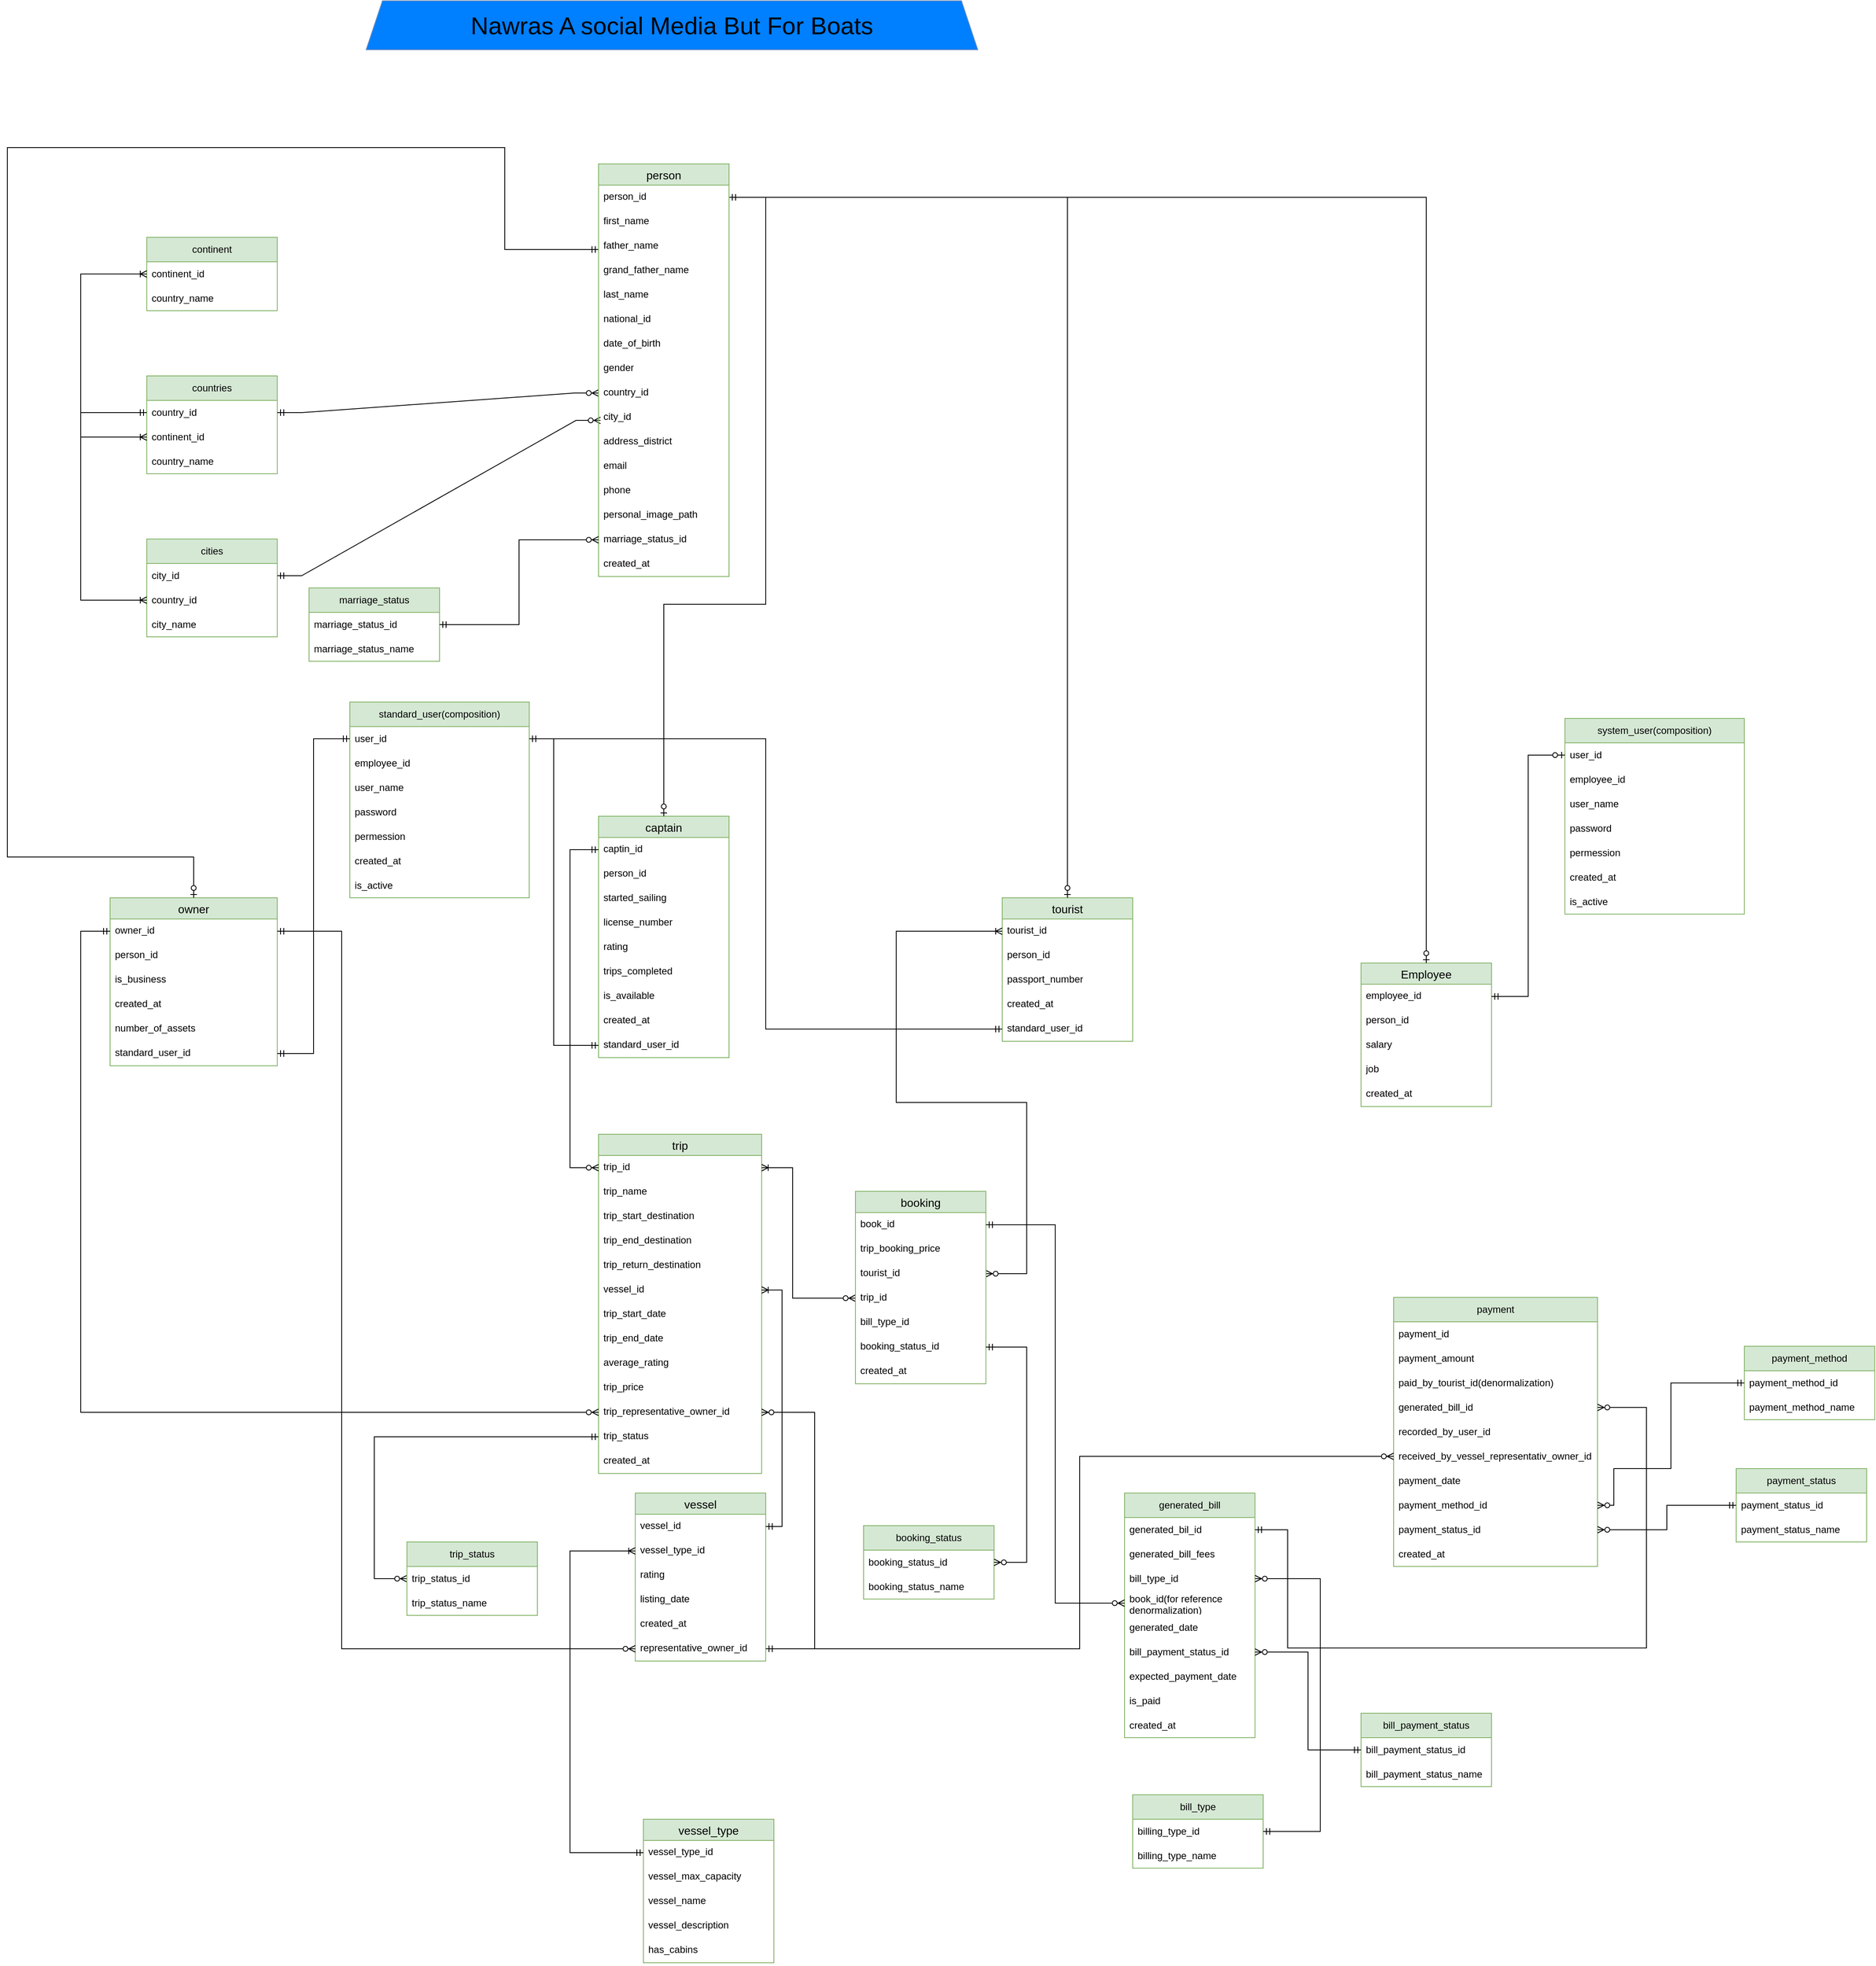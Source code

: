 <mxfile version="27.0.5">
  <diagram id="R2lEEEUBdFMjLlhIrx00" name="Page-1">
    <mxGraphModel dx="4293" dy="3102" grid="1" gridSize="10" guides="1" tooltips="1" connect="1" arrows="1" fold="1" page="1" pageScale="1" pageWidth="850" pageHeight="1100" math="0" shadow="0" extFonts="Permanent Marker^https://fonts.googleapis.com/css?family=Permanent+Marker">
      <root>
        <mxCell id="0" />
        <mxCell id="1" parent="0" />
        <mxCell id="HHATTJ-HeGNcn0RdRBqj-6" value="captain" style="swimlane;fontStyle=0;childLayout=stackLayout;horizontal=1;startSize=26;horizontalStack=0;resizeParent=1;resizeParentMax=0;resizeLast=0;collapsible=1;marginBottom=0;align=center;fontSize=14;fillColor=#d5e8d4;strokeColor=#82b366;" parent="1" vertex="1">
          <mxGeometry x="355" y="380" width="160" height="296" as="geometry" />
        </mxCell>
        <mxCell id="HHATTJ-HeGNcn0RdRBqj-7" value="captin_id" style="text;strokeColor=none;fillColor=none;spacingLeft=4;spacingRight=4;overflow=hidden;rotatable=0;points=[[0,0.5],[1,0.5]];portConstraint=eastwest;fontSize=12;whiteSpace=wrap;html=1;" parent="HHATTJ-HeGNcn0RdRBqj-6" vertex="1">
          <mxGeometry y="26" width="160" height="30" as="geometry" />
        </mxCell>
        <mxCell id="HHATTJ-HeGNcn0RdRBqj-9" value="person_id" style="text;strokeColor=none;fillColor=none;spacingLeft=4;spacingRight=4;overflow=hidden;rotatable=0;points=[[0,0.5],[1,0.5]];portConstraint=eastwest;fontSize=12;whiteSpace=wrap;html=1;" parent="HHATTJ-HeGNcn0RdRBqj-6" vertex="1">
          <mxGeometry y="56" width="160" height="30" as="geometry" />
        </mxCell>
        <mxCell id="HHATTJ-HeGNcn0RdRBqj-8" value="started_sailing" style="text;strokeColor=none;fillColor=none;spacingLeft=4;spacingRight=4;overflow=hidden;rotatable=0;points=[[0,0.5],[1,0.5]];portConstraint=eastwest;fontSize=12;whiteSpace=wrap;html=1;" parent="HHATTJ-HeGNcn0RdRBqj-6" vertex="1">
          <mxGeometry y="86" width="160" height="30" as="geometry" />
        </mxCell>
        <mxCell id="hLHGzmR7AZilw9lNhl2E-2" value="license_number" style="text;strokeColor=none;fillColor=none;spacingLeft=4;spacingRight=4;overflow=hidden;rotatable=0;points=[[0,0.5],[1,0.5]];portConstraint=eastwest;fontSize=12;whiteSpace=wrap;html=1;" parent="HHATTJ-HeGNcn0RdRBqj-6" vertex="1">
          <mxGeometry y="116" width="160" height="30" as="geometry" />
        </mxCell>
        <mxCell id="hLHGzmR7AZilw9lNhl2E-3" value="rating" style="text;strokeColor=none;fillColor=none;spacingLeft=4;spacingRight=4;overflow=hidden;rotatable=0;points=[[0,0.5],[1,0.5]];portConstraint=eastwest;fontSize=12;whiteSpace=wrap;html=1;" parent="HHATTJ-HeGNcn0RdRBqj-6" vertex="1">
          <mxGeometry y="146" width="160" height="30" as="geometry" />
        </mxCell>
        <mxCell id="hLHGzmR7AZilw9lNhl2E-4" value="trips_completed" style="text;strokeColor=none;fillColor=none;spacingLeft=4;spacingRight=4;overflow=hidden;rotatable=0;points=[[0,0.5],[1,0.5]];portConstraint=eastwest;fontSize=12;whiteSpace=wrap;html=1;" parent="HHATTJ-HeGNcn0RdRBqj-6" vertex="1">
          <mxGeometry y="176" width="160" height="30" as="geometry" />
        </mxCell>
        <mxCell id="hLHGzmR7AZilw9lNhl2E-5" value="is_available" style="text;strokeColor=none;fillColor=none;spacingLeft=4;spacingRight=4;overflow=hidden;rotatable=0;points=[[0,0.5],[1,0.5]];portConstraint=eastwest;fontSize=12;whiteSpace=wrap;html=1;" parent="HHATTJ-HeGNcn0RdRBqj-6" vertex="1">
          <mxGeometry y="206" width="160" height="30" as="geometry" />
        </mxCell>
        <mxCell id="s5jnbsHXR2pU9IoYOkH4-125" value="created_at" style="text;strokeColor=none;fillColor=none;spacingLeft=4;spacingRight=4;overflow=hidden;rotatable=0;points=[[0,0.5],[1,0.5]];portConstraint=eastwest;fontSize=12;whiteSpace=wrap;html=1;" parent="HHATTJ-HeGNcn0RdRBqj-6" vertex="1">
          <mxGeometry y="236" width="160" height="30" as="geometry" />
        </mxCell>
        <mxCell id="h8I7HcHJLCKlZu1-xUNk-2" value="standard_user_id" style="text;strokeColor=none;fillColor=none;spacingLeft=4;spacingRight=4;overflow=hidden;rotatable=0;points=[[0,0.5],[1,0.5]];portConstraint=eastwest;fontSize=12;whiteSpace=wrap;html=1;" vertex="1" parent="HHATTJ-HeGNcn0RdRBqj-6">
          <mxGeometry y="266" width="160" height="30" as="geometry" />
        </mxCell>
        <mxCell id="HHATTJ-HeGNcn0RdRBqj-10" value="tourist" style="swimlane;fontStyle=0;childLayout=stackLayout;horizontal=1;startSize=26;horizontalStack=0;resizeParent=1;resizeParentMax=0;resizeLast=0;collapsible=1;marginBottom=0;align=center;fontSize=14;fillColor=#d5e8d4;strokeColor=#82b366;" parent="1" vertex="1">
          <mxGeometry x="850" y="480" width="160" height="176" as="geometry" />
        </mxCell>
        <mxCell id="HHATTJ-HeGNcn0RdRBqj-11" value="tourist_id" style="text;strokeColor=none;fillColor=none;spacingLeft=4;spacingRight=4;overflow=hidden;rotatable=0;points=[[0,0.5],[1,0.5]];portConstraint=eastwest;fontSize=12;whiteSpace=wrap;html=1;" parent="HHATTJ-HeGNcn0RdRBqj-10" vertex="1">
          <mxGeometry y="26" width="160" height="30" as="geometry" />
        </mxCell>
        <mxCell id="HHATTJ-HeGNcn0RdRBqj-12" value="person_id" style="text;strokeColor=none;fillColor=none;spacingLeft=4;spacingRight=4;overflow=hidden;rotatable=0;points=[[0,0.5],[1,0.5]];portConstraint=eastwest;fontSize=12;whiteSpace=wrap;html=1;" parent="HHATTJ-HeGNcn0RdRBqj-10" vertex="1">
          <mxGeometry y="56" width="160" height="30" as="geometry" />
        </mxCell>
        <mxCell id="HHATTJ-HeGNcn0RdRBqj-13" value="passport_number" style="text;strokeColor=none;fillColor=none;spacingLeft=4;spacingRight=4;overflow=hidden;rotatable=0;points=[[0,0.5],[1,0.5]];portConstraint=eastwest;fontSize=12;whiteSpace=wrap;html=1;" parent="HHATTJ-HeGNcn0RdRBqj-10" vertex="1">
          <mxGeometry y="86" width="160" height="30" as="geometry" />
        </mxCell>
        <mxCell id="s5jnbsHXR2pU9IoYOkH4-126" value="created_at" style="text;strokeColor=none;fillColor=none;spacingLeft=4;spacingRight=4;overflow=hidden;rotatable=0;points=[[0,0.5],[1,0.5]];portConstraint=eastwest;fontSize=12;whiteSpace=wrap;html=1;" parent="HHATTJ-HeGNcn0RdRBqj-10" vertex="1">
          <mxGeometry y="116" width="160" height="30" as="geometry" />
        </mxCell>
        <mxCell id="h8I7HcHJLCKlZu1-xUNk-3" value="standard_user_id" style="text;strokeColor=none;fillColor=none;spacingLeft=4;spacingRight=4;overflow=hidden;rotatable=0;points=[[0,0.5],[1,0.5]];portConstraint=eastwest;fontSize=12;whiteSpace=wrap;html=1;" vertex="1" parent="HHATTJ-HeGNcn0RdRBqj-10">
          <mxGeometry y="146" width="160" height="30" as="geometry" />
        </mxCell>
        <mxCell id="HHATTJ-HeGNcn0RdRBqj-14" value="owner" style="swimlane;fontStyle=0;childLayout=stackLayout;horizontal=1;startSize=26;horizontalStack=0;resizeParent=1;resizeParentMax=0;resizeLast=0;collapsible=1;marginBottom=0;align=center;fontSize=14;fillColor=#d5e8d4;strokeColor=#82b366;" parent="1" vertex="1">
          <mxGeometry x="-244" y="480" width="205" height="206" as="geometry" />
        </mxCell>
        <mxCell id="HHATTJ-HeGNcn0RdRBqj-15" value="owner_id" style="text;strokeColor=none;fillColor=none;spacingLeft=4;spacingRight=4;overflow=hidden;rotatable=0;points=[[0,0.5],[1,0.5]];portConstraint=eastwest;fontSize=12;whiteSpace=wrap;html=1;" parent="HHATTJ-HeGNcn0RdRBqj-14" vertex="1">
          <mxGeometry y="26" width="205" height="30" as="geometry" />
        </mxCell>
        <mxCell id="HHATTJ-HeGNcn0RdRBqj-16" value="person_id" style="text;strokeColor=none;fillColor=none;spacingLeft=4;spacingRight=4;overflow=hidden;rotatable=0;points=[[0,0.5],[1,0.5]];portConstraint=eastwest;fontSize=12;whiteSpace=wrap;html=1;" parent="HHATTJ-HeGNcn0RdRBqj-14" vertex="1">
          <mxGeometry y="56" width="205" height="30" as="geometry" />
        </mxCell>
        <mxCell id="QBt1ypuRMRU6PEcRnHK_-4" value="is_business" style="text;strokeColor=none;fillColor=none;spacingLeft=4;spacingRight=4;overflow=hidden;rotatable=0;points=[[0,0.5],[1,0.5]];portConstraint=eastwest;fontSize=12;whiteSpace=wrap;html=1;" parent="HHATTJ-HeGNcn0RdRBqj-14" vertex="1">
          <mxGeometry y="86" width="205" height="30" as="geometry" />
        </mxCell>
        <mxCell id="s5jnbsHXR2pU9IoYOkH4-123" value="created_at" style="text;strokeColor=none;fillColor=none;spacingLeft=4;spacingRight=4;overflow=hidden;rotatable=0;points=[[0,0.5],[1,0.5]];portConstraint=eastwest;fontSize=12;whiteSpace=wrap;html=1;" parent="HHATTJ-HeGNcn0RdRBqj-14" vertex="1">
          <mxGeometry y="116" width="205" height="30" as="geometry" />
        </mxCell>
        <mxCell id="s5jnbsHXR2pU9IoYOkH4-143" value="number_of_assets" style="text;strokeColor=none;fillColor=none;spacingLeft=4;spacingRight=4;overflow=hidden;rotatable=0;points=[[0,0.5],[1,0.5]];portConstraint=eastwest;fontSize=12;whiteSpace=wrap;html=1;" parent="HHATTJ-HeGNcn0RdRBqj-14" vertex="1">
          <mxGeometry y="146" width="205" height="30" as="geometry" />
        </mxCell>
        <mxCell id="h8I7HcHJLCKlZu1-xUNk-1" value="standard_user_id" style="text;strokeColor=none;fillColor=none;spacingLeft=4;spacingRight=4;overflow=hidden;rotatable=0;points=[[0,0.5],[1,0.5]];portConstraint=eastwest;fontSize=12;whiteSpace=wrap;html=1;" vertex="1" parent="HHATTJ-HeGNcn0RdRBqj-14">
          <mxGeometry y="176" width="205" height="30" as="geometry" />
        </mxCell>
        <mxCell id="HHATTJ-HeGNcn0RdRBqj-18" value="trip" style="swimlane;fontStyle=0;childLayout=stackLayout;horizontal=1;startSize=26;horizontalStack=0;resizeParent=1;resizeParentMax=0;resizeLast=0;collapsible=1;marginBottom=0;align=center;fontSize=14;fillColor=#d5e8d4;strokeColor=#82b366;" parent="1" vertex="1">
          <mxGeometry x="355" y="770" width="200" height="416" as="geometry" />
        </mxCell>
        <mxCell id="HHATTJ-HeGNcn0RdRBqj-19" value="trip_id" style="text;strokeColor=none;fillColor=none;spacingLeft=4;spacingRight=4;overflow=hidden;rotatable=0;points=[[0,0.5],[1,0.5]];portConstraint=eastwest;fontSize=12;whiteSpace=wrap;html=1;" parent="HHATTJ-HeGNcn0RdRBqj-18" vertex="1">
          <mxGeometry y="26" width="200" height="30" as="geometry" />
        </mxCell>
        <mxCell id="HHATTJ-HeGNcn0RdRBqj-20" value="trip_name" style="text;strokeColor=none;fillColor=none;spacingLeft=4;spacingRight=4;overflow=hidden;rotatable=0;points=[[0,0.5],[1,0.5]];portConstraint=eastwest;fontSize=12;whiteSpace=wrap;html=1;" parent="HHATTJ-HeGNcn0RdRBqj-18" vertex="1">
          <mxGeometry y="56" width="200" height="30" as="geometry" />
        </mxCell>
        <mxCell id="QBt1ypuRMRU6PEcRnHK_-14" value="trip_start_destination" style="text;strokeColor=none;fillColor=none;spacingLeft=4;spacingRight=4;overflow=hidden;rotatable=0;points=[[0,0.5],[1,0.5]];portConstraint=eastwest;fontSize=12;whiteSpace=wrap;html=1;" parent="HHATTJ-HeGNcn0RdRBqj-18" vertex="1">
          <mxGeometry y="86" width="200" height="30" as="geometry" />
        </mxCell>
        <mxCell id="QBt1ypuRMRU6PEcRnHK_-15" value="trip_end_destination" style="text;strokeColor=none;fillColor=none;spacingLeft=4;spacingRight=4;overflow=hidden;rotatable=0;points=[[0,0.5],[1,0.5]];portConstraint=eastwest;fontSize=12;whiteSpace=wrap;html=1;" parent="HHATTJ-HeGNcn0RdRBqj-18" vertex="1">
          <mxGeometry y="116" width="200" height="30" as="geometry" />
        </mxCell>
        <mxCell id="QBt1ypuRMRU6PEcRnHK_-18" value="trip_return_destination" style="text;strokeColor=none;fillColor=none;spacingLeft=4;spacingRight=4;overflow=hidden;rotatable=0;points=[[0,0.5],[1,0.5]];portConstraint=eastwest;fontSize=12;whiteSpace=wrap;html=1;" parent="HHATTJ-HeGNcn0RdRBqj-18" vertex="1">
          <mxGeometry y="146" width="200" height="30" as="geometry" />
        </mxCell>
        <mxCell id="QBt1ypuRMRU6PEcRnHK_-19" value="vessel_id" style="text;strokeColor=none;fillColor=none;spacingLeft=4;spacingRight=4;overflow=hidden;rotatable=0;points=[[0,0.5],[1,0.5]];portConstraint=eastwest;fontSize=12;whiteSpace=wrap;html=1;" parent="HHATTJ-HeGNcn0RdRBqj-18" vertex="1">
          <mxGeometry y="176" width="200" height="30" as="geometry" />
        </mxCell>
        <mxCell id="QBt1ypuRMRU6PEcRnHK_-16" value="trip_start_date" style="text;strokeColor=none;fillColor=none;spacingLeft=4;spacingRight=4;overflow=hidden;rotatable=0;points=[[0,0.5],[1,0.5]];portConstraint=eastwest;fontSize=12;whiteSpace=wrap;html=1;" parent="HHATTJ-HeGNcn0RdRBqj-18" vertex="1">
          <mxGeometry y="206" width="200" height="30" as="geometry" />
        </mxCell>
        <mxCell id="QBt1ypuRMRU6PEcRnHK_-17" value="trip_end_date" style="text;strokeColor=none;fillColor=none;spacingLeft=4;spacingRight=4;overflow=hidden;rotatable=0;points=[[0,0.5],[1,0.5]];portConstraint=eastwest;fontSize=12;whiteSpace=wrap;html=1;" parent="HHATTJ-HeGNcn0RdRBqj-18" vertex="1">
          <mxGeometry y="236" width="200" height="30" as="geometry" />
        </mxCell>
        <mxCell id="HHATTJ-HeGNcn0RdRBqj-21" value="average_rating" style="text;strokeColor=none;fillColor=none;spacingLeft=4;spacingRight=4;overflow=hidden;rotatable=0;points=[[0,0.5],[1,0.5]];portConstraint=eastwest;fontSize=12;whiteSpace=wrap;html=1;" parent="HHATTJ-HeGNcn0RdRBqj-18" vertex="1">
          <mxGeometry y="266" width="200" height="30" as="geometry" />
        </mxCell>
        <mxCell id="QBt1ypuRMRU6PEcRnHK_-21" value="trip_price" style="text;strokeColor=none;fillColor=none;spacingLeft=4;spacingRight=4;overflow=hidden;rotatable=0;points=[[0,0.5],[1,0.5]];portConstraint=eastwest;fontSize=12;whiteSpace=wrap;html=1;" parent="HHATTJ-HeGNcn0RdRBqj-18" vertex="1">
          <mxGeometry y="296" width="200" height="30" as="geometry" />
        </mxCell>
        <mxCell id="s5jnbsHXR2pU9IoYOkH4-62" value="trip_representative_owner_id" style="text;strokeColor=none;fillColor=none;spacingLeft=4;spacingRight=4;overflow=hidden;rotatable=0;points=[[0,0.5],[1,0.5]];portConstraint=eastwest;fontSize=12;whiteSpace=wrap;html=1;" parent="HHATTJ-HeGNcn0RdRBqj-18" vertex="1">
          <mxGeometry y="326" width="200" height="30" as="geometry" />
        </mxCell>
        <mxCell id="s5jnbsHXR2pU9IoYOkH4-64" value="trip_status" style="text;strokeColor=none;fillColor=none;spacingLeft=4;spacingRight=4;overflow=hidden;rotatable=0;points=[[0,0.5],[1,0.5]];portConstraint=eastwest;fontSize=12;whiteSpace=wrap;html=1;" parent="HHATTJ-HeGNcn0RdRBqj-18" vertex="1">
          <mxGeometry y="356" width="200" height="30" as="geometry" />
        </mxCell>
        <mxCell id="s5jnbsHXR2pU9IoYOkH4-131" value="created_at" style="text;strokeColor=none;fillColor=none;spacingLeft=4;spacingRight=4;overflow=hidden;rotatable=0;points=[[0,0.5],[1,0.5]];portConstraint=eastwest;fontSize=12;whiteSpace=wrap;html=1;" parent="HHATTJ-HeGNcn0RdRBqj-18" vertex="1">
          <mxGeometry y="386" width="200" height="30" as="geometry" />
        </mxCell>
        <mxCell id="HHATTJ-HeGNcn0RdRBqj-22" value="vessel" style="swimlane;fontStyle=0;childLayout=stackLayout;horizontal=1;startSize=26;horizontalStack=0;resizeParent=1;resizeParentMax=0;resizeLast=0;collapsible=1;marginBottom=0;align=center;fontSize=14;fillColor=#d5e8d4;strokeColor=#82b366;" parent="1" vertex="1">
          <mxGeometry x="400" y="1210" width="160" height="206" as="geometry" />
        </mxCell>
        <mxCell id="HHATTJ-HeGNcn0RdRBqj-23" value="vessel_id&lt;span style=&quot;white-space: pre;&quot;&gt;&#x9;&lt;/span&gt;" style="text;strokeColor=none;fillColor=none;spacingLeft=4;spacingRight=4;overflow=hidden;rotatable=0;points=[[0,0.5],[1,0.5]];portConstraint=eastwest;fontSize=12;whiteSpace=wrap;html=1;" parent="HHATTJ-HeGNcn0RdRBqj-22" vertex="1">
          <mxGeometry y="26" width="160" height="30" as="geometry" />
        </mxCell>
        <mxCell id="HHATTJ-HeGNcn0RdRBqj-24" value="vessel_type_id" style="text;strokeColor=none;fillColor=none;spacingLeft=4;spacingRight=4;overflow=hidden;rotatable=0;points=[[0,0.5],[1,0.5]];portConstraint=eastwest;fontSize=12;whiteSpace=wrap;html=1;" parent="HHATTJ-HeGNcn0RdRBqj-22" vertex="1">
          <mxGeometry y="56" width="160" height="30" as="geometry" />
        </mxCell>
        <mxCell id="HHATTJ-HeGNcn0RdRBqj-25" value="rating" style="text;strokeColor=none;fillColor=none;spacingLeft=4;spacingRight=4;overflow=hidden;rotatable=0;points=[[0,0.5],[1,0.5]];portConstraint=eastwest;fontSize=12;whiteSpace=wrap;html=1;" parent="HHATTJ-HeGNcn0RdRBqj-22" vertex="1">
          <mxGeometry y="86" width="160" height="30" as="geometry" />
        </mxCell>
        <mxCell id="QBt1ypuRMRU6PEcRnHK_-3" value="listing_date" style="text;strokeColor=none;fillColor=none;spacingLeft=4;spacingRight=4;overflow=hidden;rotatable=0;points=[[0,0.5],[1,0.5]];portConstraint=eastwest;fontSize=12;whiteSpace=wrap;html=1;" parent="HHATTJ-HeGNcn0RdRBqj-22" vertex="1">
          <mxGeometry y="116" width="160" height="30" as="geometry" />
        </mxCell>
        <mxCell id="s5jnbsHXR2pU9IoYOkH4-132" value="created_at" style="text;strokeColor=none;fillColor=none;spacingLeft=4;spacingRight=4;overflow=hidden;rotatable=0;points=[[0,0.5],[1,0.5]];portConstraint=eastwest;fontSize=12;whiteSpace=wrap;html=1;" parent="HHATTJ-HeGNcn0RdRBqj-22" vertex="1">
          <mxGeometry y="146" width="160" height="30" as="geometry" />
        </mxCell>
        <mxCell id="s5jnbsHXR2pU9IoYOkH4-141" value="representative_owner_id" style="text;strokeColor=none;fillColor=none;spacingLeft=4;spacingRight=4;overflow=hidden;rotatable=0;points=[[0,0.5],[1,0.5]];portConstraint=eastwest;fontSize=12;whiteSpace=wrap;html=1;" parent="HHATTJ-HeGNcn0RdRBqj-22" vertex="1">
          <mxGeometry y="176" width="160" height="30" as="geometry" />
        </mxCell>
        <mxCell id="HHATTJ-HeGNcn0RdRBqj-27" value="" style="fontSize=12;html=1;endArrow=ERzeroToOne;startArrow=ERmandOne;rounded=0;entryX=0.5;entryY=0;entryDx=0;entryDy=0;exitX=0;exitY=0.5;exitDx=0;exitDy=0;edgeStyle=orthogonalEdgeStyle;" parent="1" target="HHATTJ-HeGNcn0RdRBqj-14" edge="1">
          <mxGeometry width="100" height="100" relative="1" as="geometry">
            <mxPoint x="355" y="-315" as="sourcePoint" />
            <mxPoint x="230" y="190" as="targetPoint" />
            <Array as="points">
              <mxPoint x="240" y="-315" />
              <mxPoint x="240" y="-440" />
              <mxPoint x="-370" y="-440" />
              <mxPoint x="-370" y="430" />
              <mxPoint x="-141" y="430" />
            </Array>
          </mxGeometry>
        </mxCell>
        <mxCell id="HHATTJ-HeGNcn0RdRBqj-28" value="" style="fontSize=12;html=1;endArrow=ERzeroToOne;startArrow=ERmandOne;rounded=0;entryX=0.5;entryY=0;entryDx=0;entryDy=0;edgeStyle=orthogonalEdgeStyle;exitX=1;exitY=0.5;exitDx=0;exitDy=0;" parent="1" source="s5jnbsHXR2pU9IoYOkH4-102" target="HHATTJ-HeGNcn0RdRBqj-10" edge="1">
          <mxGeometry width="100" height="100" relative="1" as="geometry">
            <mxPoint x="530" y="-370" as="sourcePoint" />
            <mxPoint x="260" y="589" as="targetPoint" />
          </mxGeometry>
        </mxCell>
        <mxCell id="HHATTJ-HeGNcn0RdRBqj-29" value="" style="fontSize=12;html=1;endArrow=ERzeroToOne;startArrow=ERmandOne;rounded=0;entryX=0.5;entryY=0;entryDx=0;entryDy=0;edgeStyle=orthogonalEdgeStyle;exitX=1;exitY=0.5;exitDx=0;exitDy=0;" parent="1" source="s5jnbsHXR2pU9IoYOkH4-102" target="HHATTJ-HeGNcn0RdRBqj-6" edge="1">
          <mxGeometry width="100" height="100" relative="1" as="geometry">
            <mxPoint x="540" y="-340" as="sourcePoint" />
            <mxPoint x="500" y="519" as="targetPoint" />
            <Array as="points">
              <mxPoint x="560" y="-379" />
              <mxPoint x="560" y="120" />
              <mxPoint x="435" y="120" />
            </Array>
          </mxGeometry>
        </mxCell>
        <mxCell id="HHATTJ-HeGNcn0RdRBqj-38" value="" style="edgeStyle=orthogonalEdgeStyle;fontSize=12;html=1;endArrow=ERoneToMany;startArrow=ERmandOne;rounded=0;entryX=1;entryY=0.5;entryDx=0;entryDy=0;exitX=1;exitY=0.5;exitDx=0;exitDy=0;" parent="1" source="HHATTJ-HeGNcn0RdRBqj-23" target="QBt1ypuRMRU6PEcRnHK_-19" edge="1">
          <mxGeometry width="100" height="100" relative="1" as="geometry">
            <mxPoint x="600" y="1020" as="sourcePoint" />
            <mxPoint x="700" y="920" as="targetPoint" />
            <Array as="points">
              <mxPoint x="580" y="1251" />
              <mxPoint x="580" y="961" />
            </Array>
          </mxGeometry>
        </mxCell>
        <mxCell id="HHATTJ-HeGNcn0RdRBqj-42" value="" style="edgeStyle=orthogonalEdgeStyle;fontSize=12;html=1;endArrow=ERzeroToMany;startArrow=ERmandOne;rounded=0;entryX=0;entryY=0.5;entryDx=0;entryDy=0;exitX=0;exitY=0.5;exitDx=0;exitDy=0;" parent="1" source="HHATTJ-HeGNcn0RdRBqj-7" target="HHATTJ-HeGNcn0RdRBqj-19" edge="1">
          <mxGeometry width="100" height="100" relative="1" as="geometry">
            <mxPoint x="180" y="770" as="sourcePoint" />
            <mxPoint x="280" y="670" as="targetPoint" />
            <Array as="points">
              <mxPoint x="320" y="421" />
              <mxPoint x="320" y="811" />
            </Array>
          </mxGeometry>
        </mxCell>
        <mxCell id="HHATTJ-HeGNcn0RdRBqj-44" value="" style="edgeStyle=orthogonalEdgeStyle;fontSize=12;html=1;endArrow=ERoneToMany;startArrow=ERzeroToMany;rounded=0;entryX=0;entryY=0.5;entryDx=0;entryDy=0;exitX=1;exitY=0.5;exitDx=0;exitDy=0;" parent="1" source="QBt1ypuRMRU6PEcRnHK_-24" target="HHATTJ-HeGNcn0RdRBqj-11" edge="1">
          <mxGeometry width="100" height="100" relative="1" as="geometry">
            <mxPoint x="730" y="780" as="sourcePoint" />
            <mxPoint x="520" y="650" as="targetPoint" />
            <Array as="points">
              <mxPoint x="880" y="941" />
              <mxPoint x="880" y="731" />
              <mxPoint x="720" y="731" />
              <mxPoint x="720" y="521" />
            </Array>
          </mxGeometry>
        </mxCell>
        <mxCell id="HHATTJ-HeGNcn0RdRBqj-45" value="" style="edgeStyle=orthogonalEdgeStyle;fontSize=12;html=1;endArrow=ERoneToMany;startArrow=ERzeroToMany;rounded=0;entryX=1;entryY=0.5;entryDx=0;entryDy=0;exitX=0;exitY=0.5;exitDx=0;exitDy=0;" parent="1" source="QBt1ypuRMRU6PEcRnHK_-25" target="HHATTJ-HeGNcn0RdRBqj-19" edge="1">
          <mxGeometry width="100" height="100" relative="1" as="geometry">
            <mxPoint x="630" y="900" as="sourcePoint" />
            <mxPoint x="565" y="590" as="targetPoint" />
            <Array as="points">
              <mxPoint x="593" y="971" />
              <mxPoint x="593" y="811" />
            </Array>
          </mxGeometry>
        </mxCell>
        <mxCell id="hLHGzmR7AZilw9lNhl2E-28" value="vessel_type" style="swimlane;fontStyle=0;childLayout=stackLayout;horizontal=1;startSize=26;horizontalStack=0;resizeParent=1;resizeParentMax=0;resizeLast=0;collapsible=1;marginBottom=0;align=center;fontSize=14;fillColor=#d5e8d4;strokeColor=#82b366;" parent="1" vertex="1">
          <mxGeometry x="410" y="1610" width="160" height="176" as="geometry" />
        </mxCell>
        <mxCell id="hLHGzmR7AZilw9lNhl2E-29" value="vessel_type_id&lt;span style=&quot;white-space: pre;&quot;&gt;&#x9;&lt;/span&gt;" style="text;strokeColor=none;fillColor=none;spacingLeft=4;spacingRight=4;overflow=hidden;rotatable=0;points=[[0,0.5],[1,0.5]];portConstraint=eastwest;fontSize=12;whiteSpace=wrap;html=1;" parent="hLHGzmR7AZilw9lNhl2E-28" vertex="1">
          <mxGeometry y="26" width="160" height="30" as="geometry" />
        </mxCell>
        <mxCell id="hLHGzmR7AZilw9lNhl2E-30" value="vessel_max_capacity" style="text;strokeColor=none;fillColor=none;spacingLeft=4;spacingRight=4;overflow=hidden;rotatable=0;points=[[0,0.5],[1,0.5]];portConstraint=eastwest;fontSize=12;whiteSpace=wrap;html=1;" parent="hLHGzmR7AZilw9lNhl2E-28" vertex="1">
          <mxGeometry y="56" width="160" height="30" as="geometry" />
        </mxCell>
        <mxCell id="hLHGzmR7AZilw9lNhl2E-31" value="vessel_name" style="text;strokeColor=none;fillColor=none;spacingLeft=4;spacingRight=4;overflow=hidden;rotatable=0;points=[[0,0.5],[1,0.5]];portConstraint=eastwest;fontSize=12;whiteSpace=wrap;html=1;" parent="hLHGzmR7AZilw9lNhl2E-28" vertex="1">
          <mxGeometry y="86" width="160" height="30" as="geometry" />
        </mxCell>
        <mxCell id="hLHGzmR7AZilw9lNhl2E-43" value="vessel_description" style="text;strokeColor=none;fillColor=none;spacingLeft=4;spacingRight=4;overflow=hidden;rotatable=0;points=[[0,0.5],[1,0.5]];portConstraint=eastwest;fontSize=12;whiteSpace=wrap;html=1;" parent="hLHGzmR7AZilw9lNhl2E-28" vertex="1">
          <mxGeometry y="116" width="160" height="30" as="geometry" />
        </mxCell>
        <mxCell id="hLHGzmR7AZilw9lNhl2E-44" value="has_cabins" style="text;strokeColor=none;fillColor=none;spacingLeft=4;spacingRight=4;overflow=hidden;rotatable=0;points=[[0,0.5],[1,0.5]];portConstraint=eastwest;fontSize=12;whiteSpace=wrap;html=1;" parent="hLHGzmR7AZilw9lNhl2E-28" vertex="1">
          <mxGeometry y="146" width="160" height="30" as="geometry" />
        </mxCell>
        <mxCell id="hLHGzmR7AZilw9lNhl2E-32" value="countries" style="swimlane;fontStyle=0;childLayout=stackLayout;horizontal=1;startSize=30;horizontalStack=0;resizeParent=1;resizeParentMax=0;resizeLast=0;collapsible=1;marginBottom=0;whiteSpace=wrap;html=1;fillColor=#d5e8d4;strokeColor=#82b366;" parent="1" vertex="1">
          <mxGeometry x="-199" y="-160" width="160" height="120" as="geometry" />
        </mxCell>
        <mxCell id="hLHGzmR7AZilw9lNhl2E-33" value="country_id" style="text;strokeColor=none;fillColor=none;align=left;verticalAlign=middle;spacingLeft=4;spacingRight=4;overflow=hidden;points=[[0,0.5],[1,0.5]];portConstraint=eastwest;rotatable=0;whiteSpace=wrap;html=1;" parent="hLHGzmR7AZilw9lNhl2E-32" vertex="1">
          <mxGeometry y="30" width="160" height="30" as="geometry" />
        </mxCell>
        <mxCell id="hLHGzmR7AZilw9lNhl2E-34" value="continent_id" style="text;strokeColor=none;fillColor=none;align=left;verticalAlign=middle;spacingLeft=4;spacingRight=4;overflow=hidden;points=[[0,0.5],[1,0.5]];portConstraint=eastwest;rotatable=0;whiteSpace=wrap;html=1;" parent="hLHGzmR7AZilw9lNhl2E-32" vertex="1">
          <mxGeometry y="60" width="160" height="30" as="geometry" />
        </mxCell>
        <mxCell id="s5jnbsHXR2pU9IoYOkH4-83" value="country_name" style="text;strokeColor=none;fillColor=none;align=left;verticalAlign=middle;spacingLeft=4;spacingRight=4;overflow=hidden;points=[[0,0.5],[1,0.5]];portConstraint=eastwest;rotatable=0;whiteSpace=wrap;html=1;" parent="hLHGzmR7AZilw9lNhl2E-32" vertex="1">
          <mxGeometry y="90" width="160" height="30" as="geometry" />
        </mxCell>
        <mxCell id="hLHGzmR7AZilw9lNhl2E-35" value="cities" style="swimlane;fontStyle=0;childLayout=stackLayout;horizontal=1;startSize=30;horizontalStack=0;resizeParent=1;resizeParentMax=0;resizeLast=0;collapsible=1;marginBottom=0;whiteSpace=wrap;html=1;fillColor=#d5e8d4;strokeColor=#82b366;" parent="1" vertex="1">
          <mxGeometry x="-199" y="40" width="160" height="120" as="geometry" />
        </mxCell>
        <mxCell id="hLHGzmR7AZilw9lNhl2E-36" value="city_id" style="text;strokeColor=none;fillColor=none;align=left;verticalAlign=middle;spacingLeft=4;spacingRight=4;overflow=hidden;points=[[0,0.5],[1,0.5]];portConstraint=eastwest;rotatable=0;whiteSpace=wrap;html=1;" parent="hLHGzmR7AZilw9lNhl2E-35" vertex="1">
          <mxGeometry y="30" width="160" height="30" as="geometry" />
        </mxCell>
        <mxCell id="hLHGzmR7AZilw9lNhl2E-38" value="country_id" style="text;strokeColor=none;fillColor=none;align=left;verticalAlign=middle;spacingLeft=4;spacingRight=4;overflow=hidden;points=[[0,0.5],[1,0.5]];portConstraint=eastwest;rotatable=0;whiteSpace=wrap;html=1;" parent="hLHGzmR7AZilw9lNhl2E-35" vertex="1">
          <mxGeometry y="60" width="160" height="30" as="geometry" />
        </mxCell>
        <mxCell id="hLHGzmR7AZilw9lNhl2E-37" value="city_name" style="text;strokeColor=none;fillColor=none;align=left;verticalAlign=middle;spacingLeft=4;spacingRight=4;overflow=hidden;points=[[0,0.5],[1,0.5]];portConstraint=eastwest;rotatable=0;whiteSpace=wrap;html=1;" parent="hLHGzmR7AZilw9lNhl2E-35" vertex="1">
          <mxGeometry y="90" width="160" height="30" as="geometry" />
        </mxCell>
        <mxCell id="hLHGzmR7AZilw9lNhl2E-39" value="" style="edgeStyle=orthogonalEdgeStyle;fontSize=12;html=1;endArrow=ERoneToMany;startArrow=ERmandOne;rounded=0;entryX=0;entryY=0.5;entryDx=0;entryDy=0;exitX=0;exitY=0.5;exitDx=0;exitDy=0;" parent="1" source="hLHGzmR7AZilw9lNhl2E-33" target="hLHGzmR7AZilw9lNhl2E-38" edge="1">
          <mxGeometry width="100" height="100" relative="1" as="geometry">
            <mxPoint x="-310" y="-30" as="sourcePoint" />
            <mxPoint x="-250" y="-10" as="targetPoint" />
            <Array as="points">
              <mxPoint x="-280" y="-115" />
              <mxPoint x="-280" y="115" />
            </Array>
          </mxGeometry>
        </mxCell>
        <mxCell id="hLHGzmR7AZilw9lNhl2E-41" value="" style="edgeStyle=entityRelationEdgeStyle;fontSize=12;html=1;endArrow=ERzeroToMany;startArrow=ERmandOne;rounded=0;entryX=0;entryY=0.5;entryDx=0;entryDy=0;exitX=1;exitY=0.5;exitDx=0;exitDy=0;" parent="1" source="hLHGzmR7AZilw9lNhl2E-33" target="s5jnbsHXR2pU9IoYOkH4-110" edge="1">
          <mxGeometry width="100" height="100" relative="1" as="geometry">
            <mxPoint x="-10" y="-80" as="sourcePoint" />
            <mxPoint x="355" y="-135" as="targetPoint" />
          </mxGeometry>
        </mxCell>
        <mxCell id="hLHGzmR7AZilw9lNhl2E-42" value="" style="edgeStyle=entityRelationEdgeStyle;fontSize=12;html=1;endArrow=ERzeroToMany;startArrow=ERmandOne;rounded=0;entryX=0.015;entryY=0.618;entryDx=0;entryDy=0;exitX=1;exitY=0.5;exitDx=0;exitDy=0;entryPerimeter=0;" parent="1" source="hLHGzmR7AZilw9lNhl2E-36" target="s5jnbsHXR2pU9IoYOkH4-111" edge="1">
          <mxGeometry width="100" height="100" relative="1" as="geometry">
            <mxPoint x="30" y="190" as="sourcePoint" />
            <mxPoint x="355" y="-105" as="targetPoint" />
          </mxGeometry>
        </mxCell>
        <mxCell id="hLHGzmR7AZilw9lNhl2E-45" value="" style="edgeStyle=orthogonalEdgeStyle;fontSize=12;html=1;endArrow=ERoneToMany;startArrow=ERmandOne;rounded=0;exitX=0;exitY=0.5;exitDx=0;exitDy=0;entryX=0;entryY=0.5;entryDx=0;entryDy=0;" parent="1" source="hLHGzmR7AZilw9lNhl2E-29" target="HHATTJ-HeGNcn0RdRBqj-24" edge="1">
          <mxGeometry width="100" height="100" relative="1" as="geometry">
            <mxPoint y="1280" as="sourcePoint" />
            <mxPoint x="100" y="1180" as="targetPoint" />
            <Array as="points">
              <mxPoint x="320" y="1651" />
              <mxPoint x="320" y="1281" />
            </Array>
          </mxGeometry>
        </mxCell>
        <mxCell id="wj7jRDzwwXtkHfWdds-j-1" value="&lt;font style=&quot;font-size: 30px;&quot;&gt;Nawras A social Media But For Boats&lt;/font&gt;" style="shape=trapezoid;perimeter=trapezoidPerimeter;whiteSpace=wrap;html=1;fixedSize=1;fillColor=#007FFF;strokeColor=#6c8ebf;" parent="1" vertex="1">
          <mxGeometry x="70" y="-620" width="750" height="60" as="geometry" />
        </mxCell>
        <mxCell id="QBt1ypuRMRU6PEcRnHK_-22" value="booking" style="swimlane;fontStyle=0;childLayout=stackLayout;horizontal=1;startSize=26;horizontalStack=0;resizeParent=1;resizeParentMax=0;resizeLast=0;collapsible=1;marginBottom=0;align=center;fontSize=14;fillColor=#d5e8d4;strokeColor=#82b366;" parent="1" vertex="1">
          <mxGeometry x="670" y="840" width="160" height="236" as="geometry" />
        </mxCell>
        <mxCell id="QBt1ypuRMRU6PEcRnHK_-23" value="book_id" style="text;strokeColor=none;fillColor=none;spacingLeft=4;spacingRight=4;overflow=hidden;rotatable=0;points=[[0,0.5],[1,0.5]];portConstraint=eastwest;fontSize=12;whiteSpace=wrap;html=1;" parent="QBt1ypuRMRU6PEcRnHK_-22" vertex="1">
          <mxGeometry y="26" width="160" height="30" as="geometry" />
        </mxCell>
        <mxCell id="QBt1ypuRMRU6PEcRnHK_-26" value="trip_booking_price" style="text;strokeColor=none;fillColor=none;spacingLeft=4;spacingRight=4;overflow=hidden;rotatable=0;points=[[0,0.5],[1,0.5]];portConstraint=eastwest;fontSize=12;whiteSpace=wrap;html=1;" parent="QBt1ypuRMRU6PEcRnHK_-22" vertex="1">
          <mxGeometry y="56" width="160" height="30" as="geometry" />
        </mxCell>
        <mxCell id="QBt1ypuRMRU6PEcRnHK_-24" value="tourist_id" style="text;strokeColor=none;fillColor=none;spacingLeft=4;spacingRight=4;overflow=hidden;rotatable=0;points=[[0,0.5],[1,0.5]];portConstraint=eastwest;fontSize=12;whiteSpace=wrap;html=1;" parent="QBt1ypuRMRU6PEcRnHK_-22" vertex="1">
          <mxGeometry y="86" width="160" height="30" as="geometry" />
        </mxCell>
        <mxCell id="QBt1ypuRMRU6PEcRnHK_-25" value="trip_id" style="text;strokeColor=none;fillColor=none;spacingLeft=4;spacingRight=4;overflow=hidden;rotatable=0;points=[[0,0.5],[1,0.5]];portConstraint=eastwest;fontSize=12;whiteSpace=wrap;html=1;" parent="QBt1ypuRMRU6PEcRnHK_-22" vertex="1">
          <mxGeometry y="116" width="160" height="30" as="geometry" />
        </mxCell>
        <mxCell id="s5jnbsHXR2pU9IoYOkH4-58" value="bill_type_id" style="text;strokeColor=none;fillColor=none;spacingLeft=4;spacingRight=4;overflow=hidden;rotatable=0;points=[[0,0.5],[1,0.5]];portConstraint=eastwest;fontSize=12;whiteSpace=wrap;html=1;" parent="QBt1ypuRMRU6PEcRnHK_-22" vertex="1">
          <mxGeometry y="146" width="160" height="30" as="geometry" />
        </mxCell>
        <mxCell id="s5jnbsHXR2pU9IoYOkH4-65" value="booking_status_id" style="text;strokeColor=none;fillColor=none;spacingLeft=4;spacingRight=4;overflow=hidden;rotatable=0;points=[[0,0.5],[1,0.5]];portConstraint=eastwest;fontSize=12;whiteSpace=wrap;html=1;" parent="QBt1ypuRMRU6PEcRnHK_-22" vertex="1">
          <mxGeometry y="176" width="160" height="30" as="geometry" />
        </mxCell>
        <mxCell id="s5jnbsHXR2pU9IoYOkH4-134" value="created_at" style="text;strokeColor=none;fillColor=none;spacingLeft=4;spacingRight=4;overflow=hidden;rotatable=0;points=[[0,0.5],[1,0.5]];portConstraint=eastwest;fontSize=12;whiteSpace=wrap;html=1;" parent="QBt1ypuRMRU6PEcRnHK_-22" vertex="1">
          <mxGeometry y="206" width="160" height="30" as="geometry" />
        </mxCell>
        <mxCell id="s5jnbsHXR2pU9IoYOkH4-7" value="system_user(composition)" style="swimlane;fontStyle=0;childLayout=stackLayout;horizontal=1;startSize=30;horizontalStack=0;resizeParent=1;resizeParentMax=0;resizeLast=0;collapsible=1;marginBottom=0;whiteSpace=wrap;html=1;fillColor=#d5e8d4;strokeColor=#82b366;" parent="1" vertex="1">
          <mxGeometry x="1540" y="260" width="220" height="240" as="geometry" />
        </mxCell>
        <mxCell id="s5jnbsHXR2pU9IoYOkH4-8" value="user_id" style="text;strokeColor=none;fillColor=none;align=left;verticalAlign=middle;spacingLeft=4;spacingRight=4;overflow=hidden;points=[[0,0.5],[1,0.5]];portConstraint=eastwest;rotatable=0;whiteSpace=wrap;html=1;" parent="s5jnbsHXR2pU9IoYOkH4-7" vertex="1">
          <mxGeometry y="30" width="220" height="30" as="geometry" />
        </mxCell>
        <mxCell id="s5jnbsHXR2pU9IoYOkH4-9" value="employee_id" style="text;strokeColor=none;fillColor=none;align=left;verticalAlign=middle;spacingLeft=4;spacingRight=4;overflow=hidden;points=[[0,0.5],[1,0.5]];portConstraint=eastwest;rotatable=0;whiteSpace=wrap;html=1;" parent="s5jnbsHXR2pU9IoYOkH4-7" vertex="1">
          <mxGeometry y="60" width="220" height="30" as="geometry" />
        </mxCell>
        <mxCell id="s5jnbsHXR2pU9IoYOkH4-10" value="user_name" style="text;strokeColor=none;fillColor=none;align=left;verticalAlign=middle;spacingLeft=4;spacingRight=4;overflow=hidden;points=[[0,0.5],[1,0.5]];portConstraint=eastwest;rotatable=0;whiteSpace=wrap;html=1;" parent="s5jnbsHXR2pU9IoYOkH4-7" vertex="1">
          <mxGeometry y="90" width="220" height="30" as="geometry" />
        </mxCell>
        <mxCell id="s5jnbsHXR2pU9IoYOkH4-11" value="password" style="text;strokeColor=none;fillColor=none;align=left;verticalAlign=middle;spacingLeft=4;spacingRight=4;overflow=hidden;points=[[0,0.5],[1,0.5]];portConstraint=eastwest;rotatable=0;whiteSpace=wrap;html=1;" parent="s5jnbsHXR2pU9IoYOkH4-7" vertex="1">
          <mxGeometry y="120" width="220" height="30" as="geometry" />
        </mxCell>
        <mxCell id="s5jnbsHXR2pU9IoYOkH4-12" value="permession" style="text;strokeColor=none;fillColor=none;align=left;verticalAlign=middle;spacingLeft=4;spacingRight=4;overflow=hidden;points=[[0,0.5],[1,0.5]];portConstraint=eastwest;rotatable=0;whiteSpace=wrap;html=1;" parent="s5jnbsHXR2pU9IoYOkH4-7" vertex="1">
          <mxGeometry y="150" width="220" height="30" as="geometry" />
        </mxCell>
        <mxCell id="s5jnbsHXR2pU9IoYOkH4-129" value="created_at" style="text;strokeColor=none;fillColor=none;align=left;verticalAlign=middle;spacingLeft=4;spacingRight=4;overflow=hidden;points=[[0,0.5],[1,0.5]];portConstraint=eastwest;rotatable=0;whiteSpace=wrap;html=1;" parent="s5jnbsHXR2pU9IoYOkH4-7" vertex="1">
          <mxGeometry y="180" width="220" height="30" as="geometry" />
        </mxCell>
        <mxCell id="s5jnbsHXR2pU9IoYOkH4-137" value="is_active" style="text;strokeColor=none;fillColor=none;align=left;verticalAlign=middle;spacingLeft=4;spacingRight=4;overflow=hidden;points=[[0,0.5],[1,0.5]];portConstraint=eastwest;rotatable=0;whiteSpace=wrap;html=1;" parent="s5jnbsHXR2pU9IoYOkH4-7" vertex="1">
          <mxGeometry y="210" width="220" height="30" as="geometry" />
        </mxCell>
        <mxCell id="s5jnbsHXR2pU9IoYOkH4-19" value="Employee" style="swimlane;fontStyle=0;childLayout=stackLayout;horizontal=1;startSize=26;horizontalStack=0;resizeParent=1;resizeParentMax=0;resizeLast=0;collapsible=1;marginBottom=0;align=center;fontSize=14;fillColor=#d5e8d4;strokeColor=#82b366;" parent="1" vertex="1">
          <mxGeometry x="1290" y="560" width="160" height="176" as="geometry" />
        </mxCell>
        <mxCell id="s5jnbsHXR2pU9IoYOkH4-20" value="employee_id" style="text;strokeColor=none;fillColor=none;spacingLeft=4;spacingRight=4;overflow=hidden;rotatable=0;points=[[0,0.5],[1,0.5]];portConstraint=eastwest;fontSize=12;whiteSpace=wrap;html=1;" parent="s5jnbsHXR2pU9IoYOkH4-19" vertex="1">
          <mxGeometry y="26" width="160" height="30" as="geometry" />
        </mxCell>
        <mxCell id="s5jnbsHXR2pU9IoYOkH4-21" value="person_id" style="text;strokeColor=none;fillColor=none;spacingLeft=4;spacingRight=4;overflow=hidden;rotatable=0;points=[[0,0.5],[1,0.5]];portConstraint=eastwest;fontSize=12;whiteSpace=wrap;html=1;" parent="s5jnbsHXR2pU9IoYOkH4-19" vertex="1">
          <mxGeometry y="56" width="160" height="30" as="geometry" />
        </mxCell>
        <mxCell id="s5jnbsHXR2pU9IoYOkH4-22" value="salary" style="text;strokeColor=none;fillColor=none;spacingLeft=4;spacingRight=4;overflow=hidden;rotatable=0;points=[[0,0.5],[1,0.5]];portConstraint=eastwest;fontSize=12;whiteSpace=wrap;html=1;" parent="s5jnbsHXR2pU9IoYOkH4-19" vertex="1">
          <mxGeometry y="86" width="160" height="30" as="geometry" />
        </mxCell>
        <mxCell id="s5jnbsHXR2pU9IoYOkH4-75" value="job" style="text;strokeColor=none;fillColor=none;spacingLeft=4;spacingRight=4;overflow=hidden;rotatable=0;points=[[0,0.5],[1,0.5]];portConstraint=eastwest;fontSize=12;whiteSpace=wrap;html=1;" parent="s5jnbsHXR2pU9IoYOkH4-19" vertex="1">
          <mxGeometry y="116" width="160" height="30" as="geometry" />
        </mxCell>
        <mxCell id="s5jnbsHXR2pU9IoYOkH4-76" value="created_at" style="text;strokeColor=none;fillColor=none;spacingLeft=4;spacingRight=4;overflow=hidden;rotatable=0;points=[[0,0.5],[1,0.5]];portConstraint=eastwest;fontSize=12;whiteSpace=wrap;html=1;" parent="s5jnbsHXR2pU9IoYOkH4-19" vertex="1">
          <mxGeometry y="146" width="160" height="30" as="geometry" />
        </mxCell>
        <mxCell id="s5jnbsHXR2pU9IoYOkH4-24" value="" style="fontSize=12;html=1;endArrow=ERzeroToOne;startArrow=ERmandOne;rounded=0;entryX=0.5;entryY=0;entryDx=0;entryDy=0;edgeStyle=orthogonalEdgeStyle;exitX=1;exitY=0.5;exitDx=0;exitDy=0;" parent="1" source="s5jnbsHXR2pU9IoYOkH4-102" target="s5jnbsHXR2pU9IoYOkH4-19" edge="1">
          <mxGeometry width="100" height="100" relative="1" as="geometry">
            <mxPoint x="550" y="-400" as="sourcePoint" />
            <mxPoint x="1215" y="440" as="targetPoint" />
          </mxGeometry>
        </mxCell>
        <mxCell id="s5jnbsHXR2pU9IoYOkH4-29" value="payment" style="swimlane;fontStyle=0;childLayout=stackLayout;horizontal=1;startSize=30;horizontalStack=0;resizeParent=1;resizeParentMax=0;resizeLast=0;collapsible=1;marginBottom=0;whiteSpace=wrap;html=1;fillColor=#d5e8d4;strokeColor=#82b366;" parent="1" vertex="1">
          <mxGeometry x="1330" y="970" width="250" height="330" as="geometry" />
        </mxCell>
        <mxCell id="s5jnbsHXR2pU9IoYOkH4-30" value="payment_id" style="text;strokeColor=none;fillColor=none;align=left;verticalAlign=middle;spacingLeft=4;spacingRight=4;overflow=hidden;points=[[0,0.5],[1,0.5]];portConstraint=eastwest;rotatable=0;whiteSpace=wrap;html=1;" parent="s5jnbsHXR2pU9IoYOkH4-29" vertex="1">
          <mxGeometry y="30" width="250" height="30" as="geometry" />
        </mxCell>
        <mxCell id="s5jnbsHXR2pU9IoYOkH4-31" value="payment_amount" style="text;strokeColor=none;fillColor=none;align=left;verticalAlign=middle;spacingLeft=4;spacingRight=4;overflow=hidden;points=[[0,0.5],[1,0.5]];portConstraint=eastwest;rotatable=0;whiteSpace=wrap;html=1;" parent="s5jnbsHXR2pU9IoYOkH4-29" vertex="1">
          <mxGeometry y="60" width="250" height="30" as="geometry" />
        </mxCell>
        <mxCell id="s5jnbsHXR2pU9IoYOkH4-32" value="paid_by_tourist_id(denormalization)" style="text;strokeColor=none;fillColor=none;align=left;verticalAlign=middle;spacingLeft=4;spacingRight=4;overflow=hidden;points=[[0,0.5],[1,0.5]];portConstraint=eastwest;rotatable=0;whiteSpace=wrap;html=1;" parent="s5jnbsHXR2pU9IoYOkH4-29" vertex="1">
          <mxGeometry y="90" width="250" height="30" as="geometry" />
        </mxCell>
        <mxCell id="s5jnbsHXR2pU9IoYOkH4-33" value="generated_bill_id" style="text;strokeColor=none;fillColor=none;align=left;verticalAlign=middle;spacingLeft=4;spacingRight=4;overflow=hidden;points=[[0,0.5],[1,0.5]];portConstraint=eastwest;rotatable=0;whiteSpace=wrap;html=1;" parent="s5jnbsHXR2pU9IoYOkH4-29" vertex="1">
          <mxGeometry y="120" width="250" height="30" as="geometry" />
        </mxCell>
        <mxCell id="s5jnbsHXR2pU9IoYOkH4-34" value="recorded_by_user_id" style="text;strokeColor=none;fillColor=none;align=left;verticalAlign=middle;spacingLeft=4;spacingRight=4;overflow=hidden;points=[[0,0.5],[1,0.5]];portConstraint=eastwest;rotatable=0;whiteSpace=wrap;html=1;" parent="s5jnbsHXR2pU9IoYOkH4-29" vertex="1">
          <mxGeometry y="150" width="250" height="30" as="geometry" />
        </mxCell>
        <mxCell id="s5jnbsHXR2pU9IoYOkH4-35" value="received_by_vessel_representativ_owner_id" style="text;strokeColor=none;fillColor=none;align=left;verticalAlign=middle;spacingLeft=4;spacingRight=4;overflow=hidden;points=[[0,0.5],[1,0.5]];portConstraint=eastwest;rotatable=0;whiteSpace=wrap;html=1;" parent="s5jnbsHXR2pU9IoYOkH4-29" vertex="1">
          <mxGeometry y="180" width="250" height="30" as="geometry" />
        </mxCell>
        <mxCell id="s5jnbsHXR2pU9IoYOkH4-36" value="payment_date" style="text;strokeColor=none;fillColor=none;align=left;verticalAlign=middle;spacingLeft=4;spacingRight=4;overflow=hidden;points=[[0,0.5],[1,0.5]];portConstraint=eastwest;rotatable=0;whiteSpace=wrap;html=1;" parent="s5jnbsHXR2pU9IoYOkH4-29" vertex="1">
          <mxGeometry y="210" width="250" height="30" as="geometry" />
        </mxCell>
        <mxCell id="s5jnbsHXR2pU9IoYOkH4-37" value="payment_method_id" style="text;strokeColor=none;fillColor=none;align=left;verticalAlign=middle;spacingLeft=4;spacingRight=4;overflow=hidden;points=[[0,0.5],[1,0.5]];portConstraint=eastwest;rotatable=0;whiteSpace=wrap;html=1;" parent="s5jnbsHXR2pU9IoYOkH4-29" vertex="1">
          <mxGeometry y="240" width="250" height="30" as="geometry" />
        </mxCell>
        <mxCell id="s5jnbsHXR2pU9IoYOkH4-38" value="payment_status_id" style="text;strokeColor=none;fillColor=none;align=left;verticalAlign=middle;spacingLeft=4;spacingRight=4;overflow=hidden;points=[[0,0.5],[1,0.5]];portConstraint=eastwest;rotatable=0;whiteSpace=wrap;html=1;" parent="s5jnbsHXR2pU9IoYOkH4-29" vertex="1">
          <mxGeometry y="270" width="250" height="30" as="geometry" />
        </mxCell>
        <mxCell id="s5jnbsHXR2pU9IoYOkH4-39" value="created_at" style="text;strokeColor=none;fillColor=none;align=left;verticalAlign=middle;spacingLeft=4;spacingRight=4;overflow=hidden;points=[[0,0.5],[1,0.5]];portConstraint=eastwest;rotatable=0;whiteSpace=wrap;html=1;" parent="s5jnbsHXR2pU9IoYOkH4-29" vertex="1">
          <mxGeometry y="300" width="250" height="30" as="geometry" />
        </mxCell>
        <mxCell id="s5jnbsHXR2pU9IoYOkH4-40" value="generated_bill" style="swimlane;fontStyle=0;childLayout=stackLayout;horizontal=1;startSize=30;horizontalStack=0;resizeParent=1;resizeParentMax=0;resizeLast=0;collapsible=1;marginBottom=0;whiteSpace=wrap;html=1;fillColor=#d5e8d4;strokeColor=#82b366;" parent="1" vertex="1">
          <mxGeometry x="1000" y="1210" width="160" height="300" as="geometry" />
        </mxCell>
        <mxCell id="s5jnbsHXR2pU9IoYOkH4-41" value="generated_bil_id" style="text;strokeColor=none;fillColor=none;align=left;verticalAlign=middle;spacingLeft=4;spacingRight=4;overflow=hidden;points=[[0,0.5],[1,0.5]];portConstraint=eastwest;rotatable=0;whiteSpace=wrap;html=1;" parent="s5jnbsHXR2pU9IoYOkH4-40" vertex="1">
          <mxGeometry y="30" width="160" height="30" as="geometry" />
        </mxCell>
        <mxCell id="s5jnbsHXR2pU9IoYOkH4-42" value="generated_bill_fees" style="text;strokeColor=none;fillColor=none;align=left;verticalAlign=middle;spacingLeft=4;spacingRight=4;overflow=hidden;points=[[0,0.5],[1,0.5]];portConstraint=eastwest;rotatable=0;whiteSpace=wrap;html=1;" parent="s5jnbsHXR2pU9IoYOkH4-40" vertex="1">
          <mxGeometry y="60" width="160" height="30" as="geometry" />
        </mxCell>
        <mxCell id="s5jnbsHXR2pU9IoYOkH4-43" value="bill_type_id" style="text;strokeColor=none;fillColor=none;align=left;verticalAlign=middle;spacingLeft=4;spacingRight=4;overflow=hidden;points=[[0,0.5],[1,0.5]];portConstraint=eastwest;rotatable=0;whiteSpace=wrap;html=1;" parent="s5jnbsHXR2pU9IoYOkH4-40" vertex="1">
          <mxGeometry y="90" width="160" height="30" as="geometry" />
        </mxCell>
        <mxCell id="s5jnbsHXR2pU9IoYOkH4-44" value="book_id(for reference denormalization)" style="text;strokeColor=none;fillColor=none;align=left;verticalAlign=middle;spacingLeft=4;spacingRight=4;overflow=hidden;points=[[0,0.5],[1,0.5]];portConstraint=eastwest;rotatable=0;whiteSpace=wrap;html=1;" parent="s5jnbsHXR2pU9IoYOkH4-40" vertex="1">
          <mxGeometry y="120" width="160" height="30" as="geometry" />
        </mxCell>
        <mxCell id="s5jnbsHXR2pU9IoYOkH4-46" value="generated_date" style="text;strokeColor=none;fillColor=none;align=left;verticalAlign=middle;spacingLeft=4;spacingRight=4;overflow=hidden;points=[[0,0.5],[1,0.5]];portConstraint=eastwest;rotatable=0;whiteSpace=wrap;html=1;" parent="s5jnbsHXR2pU9IoYOkH4-40" vertex="1">
          <mxGeometry y="150" width="160" height="30" as="geometry" />
        </mxCell>
        <mxCell id="s5jnbsHXR2pU9IoYOkH4-48" value="bill_payment_status_id" style="text;strokeColor=none;fillColor=none;align=left;verticalAlign=middle;spacingLeft=4;spacingRight=4;overflow=hidden;points=[[0,0.5],[1,0.5]];portConstraint=eastwest;rotatable=0;whiteSpace=wrap;html=1;" parent="s5jnbsHXR2pU9IoYOkH4-40" vertex="1">
          <mxGeometry y="180" width="160" height="30" as="geometry" />
        </mxCell>
        <mxCell id="s5jnbsHXR2pU9IoYOkH4-49" value="expected_payment_date" style="text;strokeColor=none;fillColor=none;align=left;verticalAlign=middle;spacingLeft=4;spacingRight=4;overflow=hidden;points=[[0,0.5],[1,0.5]];portConstraint=eastwest;rotatable=0;whiteSpace=wrap;html=1;" parent="s5jnbsHXR2pU9IoYOkH4-40" vertex="1">
          <mxGeometry y="210" width="160" height="30" as="geometry" />
        </mxCell>
        <mxCell id="s5jnbsHXR2pU9IoYOkH4-50" value="is_paid" style="text;strokeColor=none;fillColor=none;align=left;verticalAlign=middle;spacingLeft=4;spacingRight=4;overflow=hidden;points=[[0,0.5],[1,0.5]];portConstraint=eastwest;rotatable=0;whiteSpace=wrap;html=1;" parent="s5jnbsHXR2pU9IoYOkH4-40" vertex="1">
          <mxGeometry y="240" width="160" height="30" as="geometry" />
        </mxCell>
        <mxCell id="s5jnbsHXR2pU9IoYOkH4-47" value="created_at" style="text;strokeColor=none;fillColor=none;align=left;verticalAlign=middle;spacingLeft=4;spacingRight=4;overflow=hidden;points=[[0,0.5],[1,0.5]];portConstraint=eastwest;rotatable=0;whiteSpace=wrap;html=1;" parent="s5jnbsHXR2pU9IoYOkH4-40" vertex="1">
          <mxGeometry y="270" width="160" height="30" as="geometry" />
        </mxCell>
        <mxCell id="s5jnbsHXR2pU9IoYOkH4-51" value="bill_type" style="swimlane;fontStyle=0;childLayout=stackLayout;horizontal=1;startSize=30;horizontalStack=0;resizeParent=1;resizeParentMax=0;resizeLast=0;collapsible=1;marginBottom=0;whiteSpace=wrap;html=1;fillColor=#d5e8d4;strokeColor=#82b366;" parent="1" vertex="1">
          <mxGeometry x="1010" y="1580" width="160" height="90" as="geometry" />
        </mxCell>
        <mxCell id="s5jnbsHXR2pU9IoYOkH4-52" value="billing_type_id" style="text;strokeColor=none;fillColor=none;align=left;verticalAlign=middle;spacingLeft=4;spacingRight=4;overflow=hidden;points=[[0,0.5],[1,0.5]];portConstraint=eastwest;rotatable=0;whiteSpace=wrap;html=1;" parent="s5jnbsHXR2pU9IoYOkH4-51" vertex="1">
          <mxGeometry y="30" width="160" height="30" as="geometry" />
        </mxCell>
        <mxCell id="s5jnbsHXR2pU9IoYOkH4-53" value="billing_type_name" style="text;strokeColor=none;fillColor=none;align=left;verticalAlign=middle;spacingLeft=4;spacingRight=4;overflow=hidden;points=[[0,0.5],[1,0.5]];portConstraint=eastwest;rotatable=0;whiteSpace=wrap;html=1;" parent="s5jnbsHXR2pU9IoYOkH4-51" vertex="1">
          <mxGeometry y="60" width="160" height="30" as="geometry" />
        </mxCell>
        <mxCell id="s5jnbsHXR2pU9IoYOkH4-54" value="payment_status" style="swimlane;fontStyle=0;childLayout=stackLayout;horizontal=1;startSize=30;horizontalStack=0;resizeParent=1;resizeParentMax=0;resizeLast=0;collapsible=1;marginBottom=0;whiteSpace=wrap;html=1;fillColor=#d5e8d4;strokeColor=#82b366;" parent="1" vertex="1">
          <mxGeometry x="1750" y="1180" width="160" height="90" as="geometry" />
        </mxCell>
        <mxCell id="s5jnbsHXR2pU9IoYOkH4-55" value="payment_status_id" style="text;strokeColor=none;fillColor=none;align=left;verticalAlign=middle;spacingLeft=4;spacingRight=4;overflow=hidden;points=[[0,0.5],[1,0.5]];portConstraint=eastwest;rotatable=0;whiteSpace=wrap;html=1;" parent="s5jnbsHXR2pU9IoYOkH4-54" vertex="1">
          <mxGeometry y="30" width="160" height="30" as="geometry" />
        </mxCell>
        <mxCell id="s5jnbsHXR2pU9IoYOkH4-56" value="payment_status_name" style="text;strokeColor=none;fillColor=none;align=left;verticalAlign=middle;spacingLeft=4;spacingRight=4;overflow=hidden;points=[[0,0.5],[1,0.5]];portConstraint=eastwest;rotatable=0;whiteSpace=wrap;html=1;" parent="s5jnbsHXR2pU9IoYOkH4-54" vertex="1">
          <mxGeometry y="60" width="160" height="30" as="geometry" />
        </mxCell>
        <mxCell id="s5jnbsHXR2pU9IoYOkH4-57" value="" style="edgeStyle=orthogonalEdgeStyle;fontSize=12;html=1;endArrow=ERzeroToMany;startArrow=ERmandOne;rounded=0;exitX=0;exitY=0.5;exitDx=0;exitDy=0;entryX=1;entryY=0.5;entryDx=0;entryDy=0;" parent="1" source="s5jnbsHXR2pU9IoYOkH4-55" target="s5jnbsHXR2pU9IoYOkH4-38" edge="1">
          <mxGeometry width="100" height="100" relative="1" as="geometry">
            <mxPoint x="1570" y="1340" as="sourcePoint" />
            <mxPoint x="1420" y="1380" as="targetPoint" />
          </mxGeometry>
        </mxCell>
        <mxCell id="s5jnbsHXR2pU9IoYOkH4-59" value="" style="edgeStyle=orthogonalEdgeStyle;fontSize=12;html=1;endArrow=ERzeroToMany;startArrow=ERmandOne;rounded=0;exitX=1;exitY=0.5;exitDx=0;exitDy=0;entryX=1;entryY=0.5;entryDx=0;entryDy=0;" parent="1" source="s5jnbsHXR2pU9IoYOkH4-41" target="s5jnbsHXR2pU9IoYOkH4-33" edge="1">
          <mxGeometry width="100" height="100" relative="1" as="geometry">
            <mxPoint x="1570" y="1560" as="sourcePoint" />
            <mxPoint x="1660" y="1290" as="targetPoint" />
            <Array as="points">
              <mxPoint x="1200" y="1255" />
              <mxPoint x="1200" y="1400" />
              <mxPoint x="1640" y="1400" />
              <mxPoint x="1640" y="1105" />
            </Array>
          </mxGeometry>
        </mxCell>
        <mxCell id="s5jnbsHXR2pU9IoYOkH4-60" value="" style="edgeStyle=orthogonalEdgeStyle;fontSize=12;html=1;endArrow=ERzeroToMany;startArrow=ERmandOne;rounded=0;exitX=1;exitY=0.5;exitDx=0;exitDy=0;" parent="1" source="s5jnbsHXR2pU9IoYOkH4-52" target="s5jnbsHXR2pU9IoYOkH4-43" edge="1">
          <mxGeometry width="100" height="100" relative="1" as="geometry">
            <mxPoint x="1440" y="1545" as="sourcePoint" />
            <mxPoint x="1370" y="1465" as="targetPoint" />
            <Array as="points">
              <mxPoint x="1240" y="1625" />
              <mxPoint x="1240" y="1315" />
            </Array>
          </mxGeometry>
        </mxCell>
        <mxCell id="s5jnbsHXR2pU9IoYOkH4-61" value="" style="edgeStyle=orthogonalEdgeStyle;fontSize=12;html=1;endArrow=ERzeroToMany;startArrow=ERmandOne;rounded=0;entryX=0;entryY=0.5;entryDx=0;entryDy=0;exitX=1;exitY=0.5;exitDx=0;exitDy=0;" parent="1" source="QBt1ypuRMRU6PEcRnHK_-23" target="s5jnbsHXR2pU9IoYOkH4-44" edge="1">
          <mxGeometry width="100" height="100" relative="1" as="geometry">
            <mxPoint x="940" y="1060" as="sourcePoint" />
            <mxPoint x="1860" y="1320" as="targetPoint" />
          </mxGeometry>
        </mxCell>
        <mxCell id="s5jnbsHXR2pU9IoYOkH4-66" value="booking_status" style="swimlane;fontStyle=0;childLayout=stackLayout;horizontal=1;startSize=30;horizontalStack=0;resizeParent=1;resizeParentMax=0;resizeLast=0;collapsible=1;marginBottom=0;whiteSpace=wrap;html=1;fillColor=#d5e8d4;strokeColor=#82b366;" parent="1" vertex="1">
          <mxGeometry x="680" y="1250" width="160" height="90" as="geometry" />
        </mxCell>
        <mxCell id="s5jnbsHXR2pU9IoYOkH4-67" value="booking_status_id" style="text;strokeColor=none;fillColor=none;align=left;verticalAlign=middle;spacingLeft=4;spacingRight=4;overflow=hidden;points=[[0,0.5],[1,0.5]];portConstraint=eastwest;rotatable=0;whiteSpace=wrap;html=1;" parent="s5jnbsHXR2pU9IoYOkH4-66" vertex="1">
          <mxGeometry y="30" width="160" height="30" as="geometry" />
        </mxCell>
        <mxCell id="s5jnbsHXR2pU9IoYOkH4-68" value="booking_status_name" style="text;strokeColor=none;fillColor=none;align=left;verticalAlign=middle;spacingLeft=4;spacingRight=4;overflow=hidden;points=[[0,0.5],[1,0.5]];portConstraint=eastwest;rotatable=0;whiteSpace=wrap;html=1;" parent="s5jnbsHXR2pU9IoYOkH4-66" vertex="1">
          <mxGeometry y="60" width="160" height="30" as="geometry" />
        </mxCell>
        <mxCell id="s5jnbsHXR2pU9IoYOkH4-69" value="" style="edgeStyle=orthogonalEdgeStyle;fontSize=12;html=1;endArrow=ERzeroToMany;startArrow=ERmandOne;rounded=0;exitX=0;exitY=0.5;exitDx=0;exitDy=0;entryX=0;entryY=0.5;entryDx=0;entryDy=0;" parent="1" source="s5jnbsHXR2pU9IoYOkH4-64" target="s5jnbsHXR2pU9IoYOkH4-71" edge="1">
          <mxGeometry width="100" height="100" relative="1" as="geometry">
            <mxPoint x="110" y="1180" as="sourcePoint" />
            <mxPoint x="-60" y="1210" as="targetPoint" />
            <Array as="points">
              <mxPoint x="80" y="1141" />
              <mxPoint x="80" y="1315" />
            </Array>
          </mxGeometry>
        </mxCell>
        <mxCell id="s5jnbsHXR2pU9IoYOkH4-70" value="trip_status" style="swimlane;fontStyle=0;childLayout=stackLayout;horizontal=1;startSize=30;horizontalStack=0;resizeParent=1;resizeParentMax=0;resizeLast=0;collapsible=1;marginBottom=0;whiteSpace=wrap;html=1;fillColor=#d5e8d4;strokeColor=#82b366;" parent="1" vertex="1">
          <mxGeometry x="120" y="1270" width="160" height="90" as="geometry" />
        </mxCell>
        <mxCell id="s5jnbsHXR2pU9IoYOkH4-71" value="trip_status_id" style="text;strokeColor=none;fillColor=none;align=left;verticalAlign=middle;spacingLeft=4;spacingRight=4;overflow=hidden;points=[[0,0.5],[1,0.5]];portConstraint=eastwest;rotatable=0;whiteSpace=wrap;html=1;" parent="s5jnbsHXR2pU9IoYOkH4-70" vertex="1">
          <mxGeometry y="30" width="160" height="30" as="geometry" />
        </mxCell>
        <mxCell id="s5jnbsHXR2pU9IoYOkH4-72" value="trip_status_name" style="text;strokeColor=none;fillColor=none;align=left;verticalAlign=middle;spacingLeft=4;spacingRight=4;overflow=hidden;points=[[0,0.5],[1,0.5]];portConstraint=eastwest;rotatable=0;whiteSpace=wrap;html=1;" parent="s5jnbsHXR2pU9IoYOkH4-70" vertex="1">
          <mxGeometry y="60" width="160" height="30" as="geometry" />
        </mxCell>
        <mxCell id="s5jnbsHXR2pU9IoYOkH4-73" value="" style="edgeStyle=orthogonalEdgeStyle;fontSize=12;html=1;endArrow=ERzeroToMany;startArrow=ERmandOne;rounded=0;exitX=1;exitY=0.5;exitDx=0;exitDy=0;entryX=1;entryY=0.5;entryDx=0;entryDy=0;" parent="1" source="s5jnbsHXR2pU9IoYOkH4-65" target="s5jnbsHXR2pU9IoYOkH4-67" edge="1">
          <mxGeometry width="100" height="100" relative="1" as="geometry">
            <mxPoint x="820" y="1160" as="sourcePoint" />
            <mxPoint x="650" y="1190" as="targetPoint" />
            <Array as="points">
              <mxPoint x="880" y="1031" />
              <mxPoint x="880" y="1295" />
            </Array>
          </mxGeometry>
        </mxCell>
        <mxCell id="s5jnbsHXR2pU9IoYOkH4-79" value="continent" style="swimlane;fontStyle=0;childLayout=stackLayout;horizontal=1;startSize=30;horizontalStack=0;resizeParent=1;resizeParentMax=0;resizeLast=0;collapsible=1;marginBottom=0;whiteSpace=wrap;html=1;fillColor=#d5e8d4;strokeColor=#82b366;" parent="1" vertex="1">
          <mxGeometry x="-199" y="-330" width="160" height="90" as="geometry" />
        </mxCell>
        <mxCell id="s5jnbsHXR2pU9IoYOkH4-80" value="continent_id" style="text;strokeColor=none;fillColor=none;align=left;verticalAlign=middle;spacingLeft=4;spacingRight=4;overflow=hidden;points=[[0,0.5],[1,0.5]];portConstraint=eastwest;rotatable=0;whiteSpace=wrap;html=1;" parent="s5jnbsHXR2pU9IoYOkH4-79" vertex="1">
          <mxGeometry y="30" width="160" height="30" as="geometry" />
        </mxCell>
        <mxCell id="s5jnbsHXR2pU9IoYOkH4-81" value="country_name" style="text;strokeColor=none;fillColor=none;align=left;verticalAlign=middle;spacingLeft=4;spacingRight=4;overflow=hidden;points=[[0,0.5],[1,0.5]];portConstraint=eastwest;rotatable=0;whiteSpace=wrap;html=1;" parent="s5jnbsHXR2pU9IoYOkH4-79" vertex="1">
          <mxGeometry y="60" width="160" height="30" as="geometry" />
        </mxCell>
        <mxCell id="s5jnbsHXR2pU9IoYOkH4-82" value="" style="edgeStyle=orthogonalEdgeStyle;fontSize=12;html=1;endArrow=ERoneToMany;startArrow=ERoneToMany;rounded=0;exitX=0;exitY=0.5;exitDx=0;exitDy=0;entryX=0;entryY=0.5;entryDx=0;entryDy=0;" parent="1" source="hLHGzmR7AZilw9lNhl2E-34" target="s5jnbsHXR2pU9IoYOkH4-80" edge="1">
          <mxGeometry width="100" height="100" relative="1" as="geometry">
            <mxPoint x="-299.99" y="-140" as="sourcePoint" />
            <mxPoint x="-299.99" y="-340" as="targetPoint" />
            <Array as="points">
              <mxPoint x="-280" y="-85" />
              <mxPoint x="-280" y="-285" />
            </Array>
          </mxGeometry>
        </mxCell>
        <mxCell id="s5jnbsHXR2pU9IoYOkH4-101" value="person" style="swimlane;fontStyle=0;childLayout=stackLayout;horizontal=1;startSize=26;horizontalStack=0;resizeParent=1;resizeParentMax=0;resizeLast=0;collapsible=1;marginBottom=0;align=center;fontSize=14;fillColor=#d5e8d4;strokeColor=#82b366;" parent="1" vertex="1">
          <mxGeometry x="355" y="-420" width="160" height="506" as="geometry" />
        </mxCell>
        <mxCell id="s5jnbsHXR2pU9IoYOkH4-102" value="person_id" style="text;strokeColor=none;fillColor=none;spacingLeft=4;spacingRight=4;overflow=hidden;rotatable=0;points=[[0,0.5],[1,0.5]];portConstraint=eastwest;fontSize=12;whiteSpace=wrap;html=1;" parent="s5jnbsHXR2pU9IoYOkH4-101" vertex="1">
          <mxGeometry y="26" width="160" height="30" as="geometry" />
        </mxCell>
        <mxCell id="s5jnbsHXR2pU9IoYOkH4-103" value="first_name" style="text;strokeColor=none;fillColor=none;spacingLeft=4;spacingRight=4;overflow=hidden;rotatable=0;points=[[0,0.5],[1,0.5]];portConstraint=eastwest;fontSize=12;whiteSpace=wrap;html=1;" parent="s5jnbsHXR2pU9IoYOkH4-101" vertex="1">
          <mxGeometry y="56" width="160" height="30" as="geometry" />
        </mxCell>
        <mxCell id="s5jnbsHXR2pU9IoYOkH4-104" value="father_name" style="text;strokeColor=none;fillColor=none;spacingLeft=4;spacingRight=4;overflow=hidden;rotatable=0;points=[[0,0.5],[1,0.5]];portConstraint=eastwest;fontSize=12;whiteSpace=wrap;html=1;" parent="s5jnbsHXR2pU9IoYOkH4-101" vertex="1">
          <mxGeometry y="86" width="160" height="30" as="geometry" />
        </mxCell>
        <mxCell id="s5jnbsHXR2pU9IoYOkH4-105" value="grand_father_name" style="text;strokeColor=none;fillColor=none;spacingLeft=4;spacingRight=4;overflow=hidden;rotatable=0;points=[[0,0.5],[1,0.5]];portConstraint=eastwest;fontSize=12;whiteSpace=wrap;html=1;" parent="s5jnbsHXR2pU9IoYOkH4-101" vertex="1">
          <mxGeometry y="116" width="160" height="30" as="geometry" />
        </mxCell>
        <mxCell id="s5jnbsHXR2pU9IoYOkH4-106" value="last_name" style="text;strokeColor=none;fillColor=none;spacingLeft=4;spacingRight=4;overflow=hidden;rotatable=0;points=[[0,0.5],[1,0.5]];portConstraint=eastwest;fontSize=12;whiteSpace=wrap;html=1;" parent="s5jnbsHXR2pU9IoYOkH4-101" vertex="1">
          <mxGeometry y="146" width="160" height="30" as="geometry" />
        </mxCell>
        <mxCell id="s5jnbsHXR2pU9IoYOkH4-107" value="national_id" style="text;strokeColor=none;fillColor=none;spacingLeft=4;spacingRight=4;overflow=hidden;rotatable=0;points=[[0,0.5],[1,0.5]];portConstraint=eastwest;fontSize=12;whiteSpace=wrap;html=1;" parent="s5jnbsHXR2pU9IoYOkH4-101" vertex="1">
          <mxGeometry y="176" width="160" height="30" as="geometry" />
        </mxCell>
        <mxCell id="s5jnbsHXR2pU9IoYOkH4-108" value="date_of_birth" style="text;strokeColor=none;fillColor=none;spacingLeft=4;spacingRight=4;overflow=hidden;rotatable=0;points=[[0,0.5],[1,0.5]];portConstraint=eastwest;fontSize=12;whiteSpace=wrap;html=1;" parent="s5jnbsHXR2pU9IoYOkH4-101" vertex="1">
          <mxGeometry y="206" width="160" height="30" as="geometry" />
        </mxCell>
        <mxCell id="s5jnbsHXR2pU9IoYOkH4-109" value="gender" style="text;strokeColor=none;fillColor=none;spacingLeft=4;spacingRight=4;overflow=hidden;rotatable=0;points=[[0,0.5],[1,0.5]];portConstraint=eastwest;fontSize=12;whiteSpace=wrap;html=1;" parent="s5jnbsHXR2pU9IoYOkH4-101" vertex="1">
          <mxGeometry y="236" width="160" height="30" as="geometry" />
        </mxCell>
        <mxCell id="s5jnbsHXR2pU9IoYOkH4-110" value="country_id" style="text;strokeColor=none;fillColor=none;spacingLeft=4;spacingRight=4;overflow=hidden;rotatable=0;points=[[0,0.5],[1,0.5]];portConstraint=eastwest;fontSize=12;whiteSpace=wrap;html=1;" parent="s5jnbsHXR2pU9IoYOkH4-101" vertex="1">
          <mxGeometry y="266" width="160" height="30" as="geometry" />
        </mxCell>
        <mxCell id="s5jnbsHXR2pU9IoYOkH4-111" value="city_id" style="text;strokeColor=none;fillColor=none;spacingLeft=4;spacingRight=4;overflow=hidden;rotatable=0;points=[[0,0.5],[1,0.5]];portConstraint=eastwest;fontSize=12;whiteSpace=wrap;html=1;" parent="s5jnbsHXR2pU9IoYOkH4-101" vertex="1">
          <mxGeometry y="296" width="160" height="30" as="geometry" />
        </mxCell>
        <mxCell id="s5jnbsHXR2pU9IoYOkH4-112" value="address_district" style="text;strokeColor=none;fillColor=none;spacingLeft=4;spacingRight=4;overflow=hidden;rotatable=0;points=[[0,0.5],[1,0.5]];portConstraint=eastwest;fontSize=12;whiteSpace=wrap;html=1;" parent="s5jnbsHXR2pU9IoYOkH4-101" vertex="1">
          <mxGeometry y="326" width="160" height="30" as="geometry" />
        </mxCell>
        <mxCell id="s5jnbsHXR2pU9IoYOkH4-113" value="email" style="text;strokeColor=none;fillColor=none;spacingLeft=4;spacingRight=4;overflow=hidden;rotatable=0;points=[[0,0.5],[1,0.5]];portConstraint=eastwest;fontSize=12;whiteSpace=wrap;html=1;" parent="s5jnbsHXR2pU9IoYOkH4-101" vertex="1">
          <mxGeometry y="356" width="160" height="30" as="geometry" />
        </mxCell>
        <mxCell id="s5jnbsHXR2pU9IoYOkH4-114" value="phone" style="text;strokeColor=none;fillColor=none;spacingLeft=4;spacingRight=4;overflow=hidden;rotatable=0;points=[[0,0.5],[1,0.5]];portConstraint=eastwest;fontSize=12;whiteSpace=wrap;html=1;" parent="s5jnbsHXR2pU9IoYOkH4-101" vertex="1">
          <mxGeometry y="386" width="160" height="30" as="geometry" />
        </mxCell>
        <mxCell id="s5jnbsHXR2pU9IoYOkH4-115" value="personal_image_path" style="text;strokeColor=none;fillColor=none;spacingLeft=4;spacingRight=4;overflow=hidden;rotatable=0;points=[[0,0.5],[1,0.5]];portConstraint=eastwest;fontSize=12;whiteSpace=wrap;html=1;" parent="s5jnbsHXR2pU9IoYOkH4-101" vertex="1">
          <mxGeometry y="416" width="160" height="30" as="geometry" />
        </mxCell>
        <mxCell id="s5jnbsHXR2pU9IoYOkH4-116" value="&lt;span style=&quot;text-align: center;&quot;&gt;marriage_status_id&lt;/span&gt;" style="text;strokeColor=none;fillColor=none;spacingLeft=4;spacingRight=4;overflow=hidden;rotatable=0;points=[[0,0.5],[1,0.5]];portConstraint=eastwest;fontSize=12;whiteSpace=wrap;html=1;" parent="s5jnbsHXR2pU9IoYOkH4-101" vertex="1">
          <mxGeometry y="446" width="160" height="30" as="geometry" />
        </mxCell>
        <mxCell id="s5jnbsHXR2pU9IoYOkH4-117" value="created_at" style="text;strokeColor=none;fillColor=none;spacingLeft=4;spacingRight=4;overflow=hidden;rotatable=0;points=[[0,0.5],[1,0.5]];portConstraint=eastwest;fontSize=12;whiteSpace=wrap;html=1;" parent="s5jnbsHXR2pU9IoYOkH4-101" vertex="1">
          <mxGeometry y="476" width="160" height="30" as="geometry" />
        </mxCell>
        <mxCell id="s5jnbsHXR2pU9IoYOkH4-118" value="marriage_status" style="swimlane;fontStyle=0;childLayout=stackLayout;horizontal=1;startSize=30;horizontalStack=0;resizeParent=1;resizeParentMax=0;resizeLast=0;collapsible=1;marginBottom=0;whiteSpace=wrap;html=1;fillColor=#d5e8d4;strokeColor=#82b366;" parent="1" vertex="1">
          <mxGeometry y="100" width="160" height="90" as="geometry" />
        </mxCell>
        <mxCell id="s5jnbsHXR2pU9IoYOkH4-119" value="&lt;span style=&quot;text-align: center;&quot;&gt;marriage_status_id&lt;/span&gt;" style="text;strokeColor=none;fillColor=none;align=left;verticalAlign=middle;spacingLeft=4;spacingRight=4;overflow=hidden;points=[[0,0.5],[1,0.5]];portConstraint=eastwest;rotatable=0;whiteSpace=wrap;html=1;" parent="s5jnbsHXR2pU9IoYOkH4-118" vertex="1">
          <mxGeometry y="30" width="160" height="30" as="geometry" />
        </mxCell>
        <mxCell id="s5jnbsHXR2pU9IoYOkH4-120" value="&lt;span style=&quot;text-align: center;&quot;&gt;marriage&lt;/span&gt;_status_name" style="text;strokeColor=none;fillColor=none;align=left;verticalAlign=middle;spacingLeft=4;spacingRight=4;overflow=hidden;points=[[0,0.5],[1,0.5]];portConstraint=eastwest;rotatable=0;whiteSpace=wrap;html=1;" parent="s5jnbsHXR2pU9IoYOkH4-118" vertex="1">
          <mxGeometry y="60" width="160" height="30" as="geometry" />
        </mxCell>
        <mxCell id="s5jnbsHXR2pU9IoYOkH4-121" value="" style="edgeStyle=orthogonalEdgeStyle;fontSize=12;html=1;endArrow=ERzeroToMany;startArrow=ERmandOne;rounded=0;exitX=1;exitY=0.5;exitDx=0;exitDy=0;entryX=0;entryY=0.5;entryDx=0;entryDy=0;" parent="1" source="s5jnbsHXR2pU9IoYOkH4-119" target="s5jnbsHXR2pU9IoYOkH4-116" edge="1">
          <mxGeometry width="100" height="100" relative="1" as="geometry">
            <mxPoint x="232.26" y="54" as="sourcePoint" />
            <mxPoint x="317.26" y="30" as="targetPoint" />
          </mxGeometry>
        </mxCell>
        <mxCell id="s5jnbsHXR2pU9IoYOkH4-139" value="" style="fontSize=12;html=1;endArrow=ERzeroToOne;startArrow=ERmandOne;rounded=0;entryX=0;entryY=0.5;entryDx=0;entryDy=0;edgeStyle=orthogonalEdgeStyle;exitX=1;exitY=0.5;exitDx=0;exitDy=0;" parent="1" source="s5jnbsHXR2pU9IoYOkH4-20" target="s5jnbsHXR2pU9IoYOkH4-8" edge="1">
          <mxGeometry width="100" height="100" relative="1" as="geometry">
            <mxPoint x="1770" y="515" as="sourcePoint" />
            <mxPoint x="1520" y="781" as="targetPoint" />
          </mxGeometry>
        </mxCell>
        <mxCell id="s5jnbsHXR2pU9IoYOkH4-140" value="" style="edgeStyle=orthogonalEdgeStyle;fontSize=12;html=1;endArrow=ERzeroToMany;startArrow=ERmandOne;rounded=0;entryX=0;entryY=0.5;entryDx=0;entryDy=0;" parent="1" source="s5jnbsHXR2pU9IoYOkH4-141" target="s5jnbsHXR2pU9IoYOkH4-35" edge="1">
          <mxGeometry width="100" height="100" relative="1" as="geometry">
            <mxPoint x="990" y="1170" as="sourcePoint" />
            <mxPoint x="1090" y="1070" as="targetPoint" />
          </mxGeometry>
        </mxCell>
        <mxCell id="s5jnbsHXR2pU9IoYOkH4-145" value="" style="edgeStyle=orthogonalEdgeStyle;fontSize=12;html=1;endArrow=ERzeroToMany;startArrow=ERmandOne;rounded=0;exitX=1;exitY=0.5;exitDx=0;exitDy=0;" parent="1" source="s5jnbsHXR2pU9IoYOkH4-141" target="s5jnbsHXR2pU9IoYOkH4-62" edge="1">
          <mxGeometry width="100" height="100" relative="1" as="geometry">
            <mxPoint x="609.74" y="1141" as="sourcePoint" />
            <mxPoint x="909.74" y="1416" as="targetPoint" />
            <Array as="points">
              <mxPoint x="620" y="1401" />
              <mxPoint x="620" y="1111" />
            </Array>
          </mxGeometry>
        </mxCell>
        <mxCell id="s5jnbsHXR2pU9IoYOkH4-147" value="bill_payment_status" style="swimlane;fontStyle=0;childLayout=stackLayout;horizontal=1;startSize=30;horizontalStack=0;resizeParent=1;resizeParentMax=0;resizeLast=0;collapsible=1;marginBottom=0;whiteSpace=wrap;html=1;fillColor=#d5e8d4;strokeColor=#82b366;" parent="1" vertex="1">
          <mxGeometry x="1290" y="1480" width="160" height="90" as="geometry" />
        </mxCell>
        <mxCell id="s5jnbsHXR2pU9IoYOkH4-148" value="bill_&lt;span style=&quot;text-align: center;&quot;&gt;payment_status&lt;/span&gt;_id" style="text;strokeColor=none;fillColor=none;align=left;verticalAlign=middle;spacingLeft=4;spacingRight=4;overflow=hidden;points=[[0,0.5],[1,0.5]];portConstraint=eastwest;rotatable=0;whiteSpace=wrap;html=1;" parent="s5jnbsHXR2pU9IoYOkH4-147" vertex="1">
          <mxGeometry y="30" width="160" height="30" as="geometry" />
        </mxCell>
        <mxCell id="s5jnbsHXR2pU9IoYOkH4-149" value="bill_payment_status_name" style="text;strokeColor=none;fillColor=none;align=left;verticalAlign=middle;spacingLeft=4;spacingRight=4;overflow=hidden;points=[[0,0.5],[1,0.5]];portConstraint=eastwest;rotatable=0;whiteSpace=wrap;html=1;" parent="s5jnbsHXR2pU9IoYOkH4-147" vertex="1">
          <mxGeometry y="60" width="160" height="30" as="geometry" />
        </mxCell>
        <mxCell id="s5jnbsHXR2pU9IoYOkH4-150" value="" style="edgeStyle=orthogonalEdgeStyle;fontSize=12;html=1;endArrow=ERzeroToMany;startArrow=ERmandOne;rounded=0;exitX=0;exitY=0.5;exitDx=0;exitDy=0;entryX=1;entryY=0.5;entryDx=0;entryDy=0;" parent="1" source="s5jnbsHXR2pU9IoYOkH4-148" target="s5jnbsHXR2pU9IoYOkH4-48" edge="1">
          <mxGeometry width="100" height="100" relative="1" as="geometry">
            <mxPoint x="1520" y="1340" as="sourcePoint" />
            <mxPoint x="1260" y="1340" as="targetPoint" />
          </mxGeometry>
        </mxCell>
        <mxCell id="GxfX5vHaS8jWrIN6ClRD-1" value="payment_method" style="swimlane;fontStyle=0;childLayout=stackLayout;horizontal=1;startSize=30;horizontalStack=0;resizeParent=1;resizeParentMax=0;resizeLast=0;collapsible=1;marginBottom=0;whiteSpace=wrap;html=1;fillColor=#d5e8d4;strokeColor=#82b366;" parent="1" vertex="1">
          <mxGeometry x="1760" y="1030" width="160" height="90" as="geometry" />
        </mxCell>
        <mxCell id="GxfX5vHaS8jWrIN6ClRD-2" value="payment_method_id" style="text;strokeColor=none;fillColor=none;align=left;verticalAlign=middle;spacingLeft=4;spacingRight=4;overflow=hidden;points=[[0,0.5],[1,0.5]];portConstraint=eastwest;rotatable=0;whiteSpace=wrap;html=1;" parent="GxfX5vHaS8jWrIN6ClRD-1" vertex="1">
          <mxGeometry y="30" width="160" height="30" as="geometry" />
        </mxCell>
        <mxCell id="GxfX5vHaS8jWrIN6ClRD-3" value="payment_method_name" style="text;strokeColor=none;fillColor=none;align=left;verticalAlign=middle;spacingLeft=4;spacingRight=4;overflow=hidden;points=[[0,0.5],[1,0.5]];portConstraint=eastwest;rotatable=0;whiteSpace=wrap;html=1;" parent="GxfX5vHaS8jWrIN6ClRD-1" vertex="1">
          <mxGeometry y="60" width="160" height="30" as="geometry" />
        </mxCell>
        <mxCell id="GxfX5vHaS8jWrIN6ClRD-4" value="" style="edgeStyle=orthogonalEdgeStyle;fontSize=12;html=1;endArrow=ERzeroToMany;startArrow=ERmandOne;rounded=0;exitX=0;exitY=0.5;exitDx=0;exitDy=0;entryX=1;entryY=0.5;entryDx=0;entryDy=0;" parent="1" source="GxfX5vHaS8jWrIN6ClRD-2" target="s5jnbsHXR2pU9IoYOkH4-37" edge="1">
          <mxGeometry width="100" height="100" relative="1" as="geometry">
            <mxPoint x="1760" y="1235" as="sourcePoint" />
            <mxPoint x="1590" y="1265" as="targetPoint" />
            <Array as="points">
              <mxPoint x="1670" y="1075" />
              <mxPoint x="1670" y="1180" />
              <mxPoint x="1600" y="1180" />
              <mxPoint x="1600" y="1225" />
            </Array>
          </mxGeometry>
        </mxCell>
        <mxCell id="3Ln__IoPpi0GQpptaFuD-1" value="standard_user(composition)" style="swimlane;fontStyle=0;childLayout=stackLayout;horizontal=1;startSize=30;horizontalStack=0;resizeParent=1;resizeParentMax=0;resizeLast=0;collapsible=1;marginBottom=0;whiteSpace=wrap;html=1;fillColor=#d5e8d4;strokeColor=#82b366;" parent="1" vertex="1">
          <mxGeometry x="50" y="240" width="220" height="240" as="geometry" />
        </mxCell>
        <mxCell id="3Ln__IoPpi0GQpptaFuD-2" value="user_id" style="text;strokeColor=none;fillColor=none;align=left;verticalAlign=middle;spacingLeft=4;spacingRight=4;overflow=hidden;points=[[0,0.5],[1,0.5]];portConstraint=eastwest;rotatable=0;whiteSpace=wrap;html=1;" parent="3Ln__IoPpi0GQpptaFuD-1" vertex="1">
          <mxGeometry y="30" width="220" height="30" as="geometry" />
        </mxCell>
        <mxCell id="3Ln__IoPpi0GQpptaFuD-3" value="employee_id" style="text;strokeColor=none;fillColor=none;align=left;verticalAlign=middle;spacingLeft=4;spacingRight=4;overflow=hidden;points=[[0,0.5],[1,0.5]];portConstraint=eastwest;rotatable=0;whiteSpace=wrap;html=1;" parent="3Ln__IoPpi0GQpptaFuD-1" vertex="1">
          <mxGeometry y="60" width="220" height="30" as="geometry" />
        </mxCell>
        <mxCell id="3Ln__IoPpi0GQpptaFuD-4" value="user_name" style="text;strokeColor=none;fillColor=none;align=left;verticalAlign=middle;spacingLeft=4;spacingRight=4;overflow=hidden;points=[[0,0.5],[1,0.5]];portConstraint=eastwest;rotatable=0;whiteSpace=wrap;html=1;" parent="3Ln__IoPpi0GQpptaFuD-1" vertex="1">
          <mxGeometry y="90" width="220" height="30" as="geometry" />
        </mxCell>
        <mxCell id="3Ln__IoPpi0GQpptaFuD-5" value="password" style="text;strokeColor=none;fillColor=none;align=left;verticalAlign=middle;spacingLeft=4;spacingRight=4;overflow=hidden;points=[[0,0.5],[1,0.5]];portConstraint=eastwest;rotatable=0;whiteSpace=wrap;html=1;" parent="3Ln__IoPpi0GQpptaFuD-1" vertex="1">
          <mxGeometry y="120" width="220" height="30" as="geometry" />
        </mxCell>
        <mxCell id="3Ln__IoPpi0GQpptaFuD-6" value="permession" style="text;strokeColor=none;fillColor=none;align=left;verticalAlign=middle;spacingLeft=4;spacingRight=4;overflow=hidden;points=[[0,0.5],[1,0.5]];portConstraint=eastwest;rotatable=0;whiteSpace=wrap;html=1;" parent="3Ln__IoPpi0GQpptaFuD-1" vertex="1">
          <mxGeometry y="150" width="220" height="30" as="geometry" />
        </mxCell>
        <mxCell id="3Ln__IoPpi0GQpptaFuD-7" value="created_at" style="text;strokeColor=none;fillColor=none;align=left;verticalAlign=middle;spacingLeft=4;spacingRight=4;overflow=hidden;points=[[0,0.5],[1,0.5]];portConstraint=eastwest;rotatable=0;whiteSpace=wrap;html=1;" parent="3Ln__IoPpi0GQpptaFuD-1" vertex="1">
          <mxGeometry y="180" width="220" height="30" as="geometry" />
        </mxCell>
        <mxCell id="3Ln__IoPpi0GQpptaFuD-8" value="is_active" style="text;strokeColor=none;fillColor=none;align=left;verticalAlign=middle;spacingLeft=4;spacingRight=4;overflow=hidden;points=[[0,0.5],[1,0.5]];portConstraint=eastwest;rotatable=0;whiteSpace=wrap;html=1;" parent="3Ln__IoPpi0GQpptaFuD-1" vertex="1">
          <mxGeometry y="210" width="220" height="30" as="geometry" />
        </mxCell>
        <mxCell id="YSCXl1Ec8WJgr5enTdEI-1" value="" style="edgeStyle=orthogonalEdgeStyle;fontSize=12;html=1;endArrow=ERzeroToMany;startArrow=ERmandOne;rounded=0;entryX=0;entryY=0.5;entryDx=0;entryDy=0;exitX=0;exitY=0.5;exitDx=0;exitDy=0;" parent="1" source="HHATTJ-HeGNcn0RdRBqj-15" target="s5jnbsHXR2pU9IoYOkH4-62" edge="1">
          <mxGeometry width="100" height="100" relative="1" as="geometry">
            <mxPoint x="-379" y="950" as="sourcePoint" />
            <mxPoint x="-640" y="980" as="targetPoint" />
            <Array as="points">
              <mxPoint x="-280" y="521" />
              <mxPoint x="-280" y="1111" />
            </Array>
          </mxGeometry>
        </mxCell>
        <mxCell id="YSCXl1Ec8WJgr5enTdEI-2" value="" style="edgeStyle=orthogonalEdgeStyle;fontSize=12;html=1;endArrow=ERzeroToMany;startArrow=ERmandOne;rounded=0;entryX=0;entryY=0.5;entryDx=0;entryDy=0;" parent="1" source="HHATTJ-HeGNcn0RdRBqj-15" target="s5jnbsHXR2pU9IoYOkH4-141" edge="1">
          <mxGeometry width="100" height="100" relative="1" as="geometry">
            <mxPoint x="-224" y="541" as="sourcePoint" />
            <mxPoint x="-460" y="820" as="targetPoint" />
            <Array as="points">
              <mxPoint x="40" y="521" />
              <mxPoint x="40" y="1401" />
            </Array>
          </mxGeometry>
        </mxCell>
        <mxCell id="h8I7HcHJLCKlZu1-xUNk-4" value="" style="edgeStyle=orthogonalEdgeStyle;fontSize=12;html=1;endArrow=ERmandOne;startArrow=ERmandOne;rounded=0;exitX=1;exitY=0.5;exitDx=0;exitDy=0;entryX=0;entryY=0.5;entryDx=0;entryDy=0;" edge="1" parent="1" source="h8I7HcHJLCKlZu1-xUNk-1" target="3Ln__IoPpi0GQpptaFuD-2">
          <mxGeometry width="100" height="100" relative="1" as="geometry">
            <mxPoint x="-10" y="670" as="sourcePoint" />
            <mxPoint x="90" y="570" as="targetPoint" />
          </mxGeometry>
        </mxCell>
        <mxCell id="h8I7HcHJLCKlZu1-xUNk-5" value="" style="edgeStyle=orthogonalEdgeStyle;fontSize=12;html=1;endArrow=ERmandOne;startArrow=ERmandOne;rounded=0;exitX=0;exitY=0.5;exitDx=0;exitDy=0;" edge="1" parent="1" source="h8I7HcHJLCKlZu1-xUNk-2" target="3Ln__IoPpi0GQpptaFuD-2">
          <mxGeometry width="100" height="100" relative="1" as="geometry">
            <mxPoint x="200" y="756" as="sourcePoint" />
            <mxPoint x="289" y="370" as="targetPoint" />
            <Array as="points">
              <mxPoint x="300" y="661" />
              <mxPoint x="300" y="285" />
            </Array>
          </mxGeometry>
        </mxCell>
        <mxCell id="h8I7HcHJLCKlZu1-xUNk-6" value="" style="edgeStyle=orthogonalEdgeStyle;fontSize=12;html=1;endArrow=ERmandOne;startArrow=ERmandOne;rounded=0;exitX=0;exitY=0.5;exitDx=0;exitDy=0;entryX=1;entryY=0.5;entryDx=0;entryDy=0;" edge="1" parent="1" source="h8I7HcHJLCKlZu1-xUNk-3" target="3Ln__IoPpi0GQpptaFuD-2">
          <mxGeometry width="100" height="100" relative="1" as="geometry">
            <mxPoint x="705" y="516" as="sourcePoint" />
            <mxPoint x="620" y="140" as="targetPoint" />
          </mxGeometry>
        </mxCell>
      </root>
    </mxGraphModel>
  </diagram>
</mxfile>
